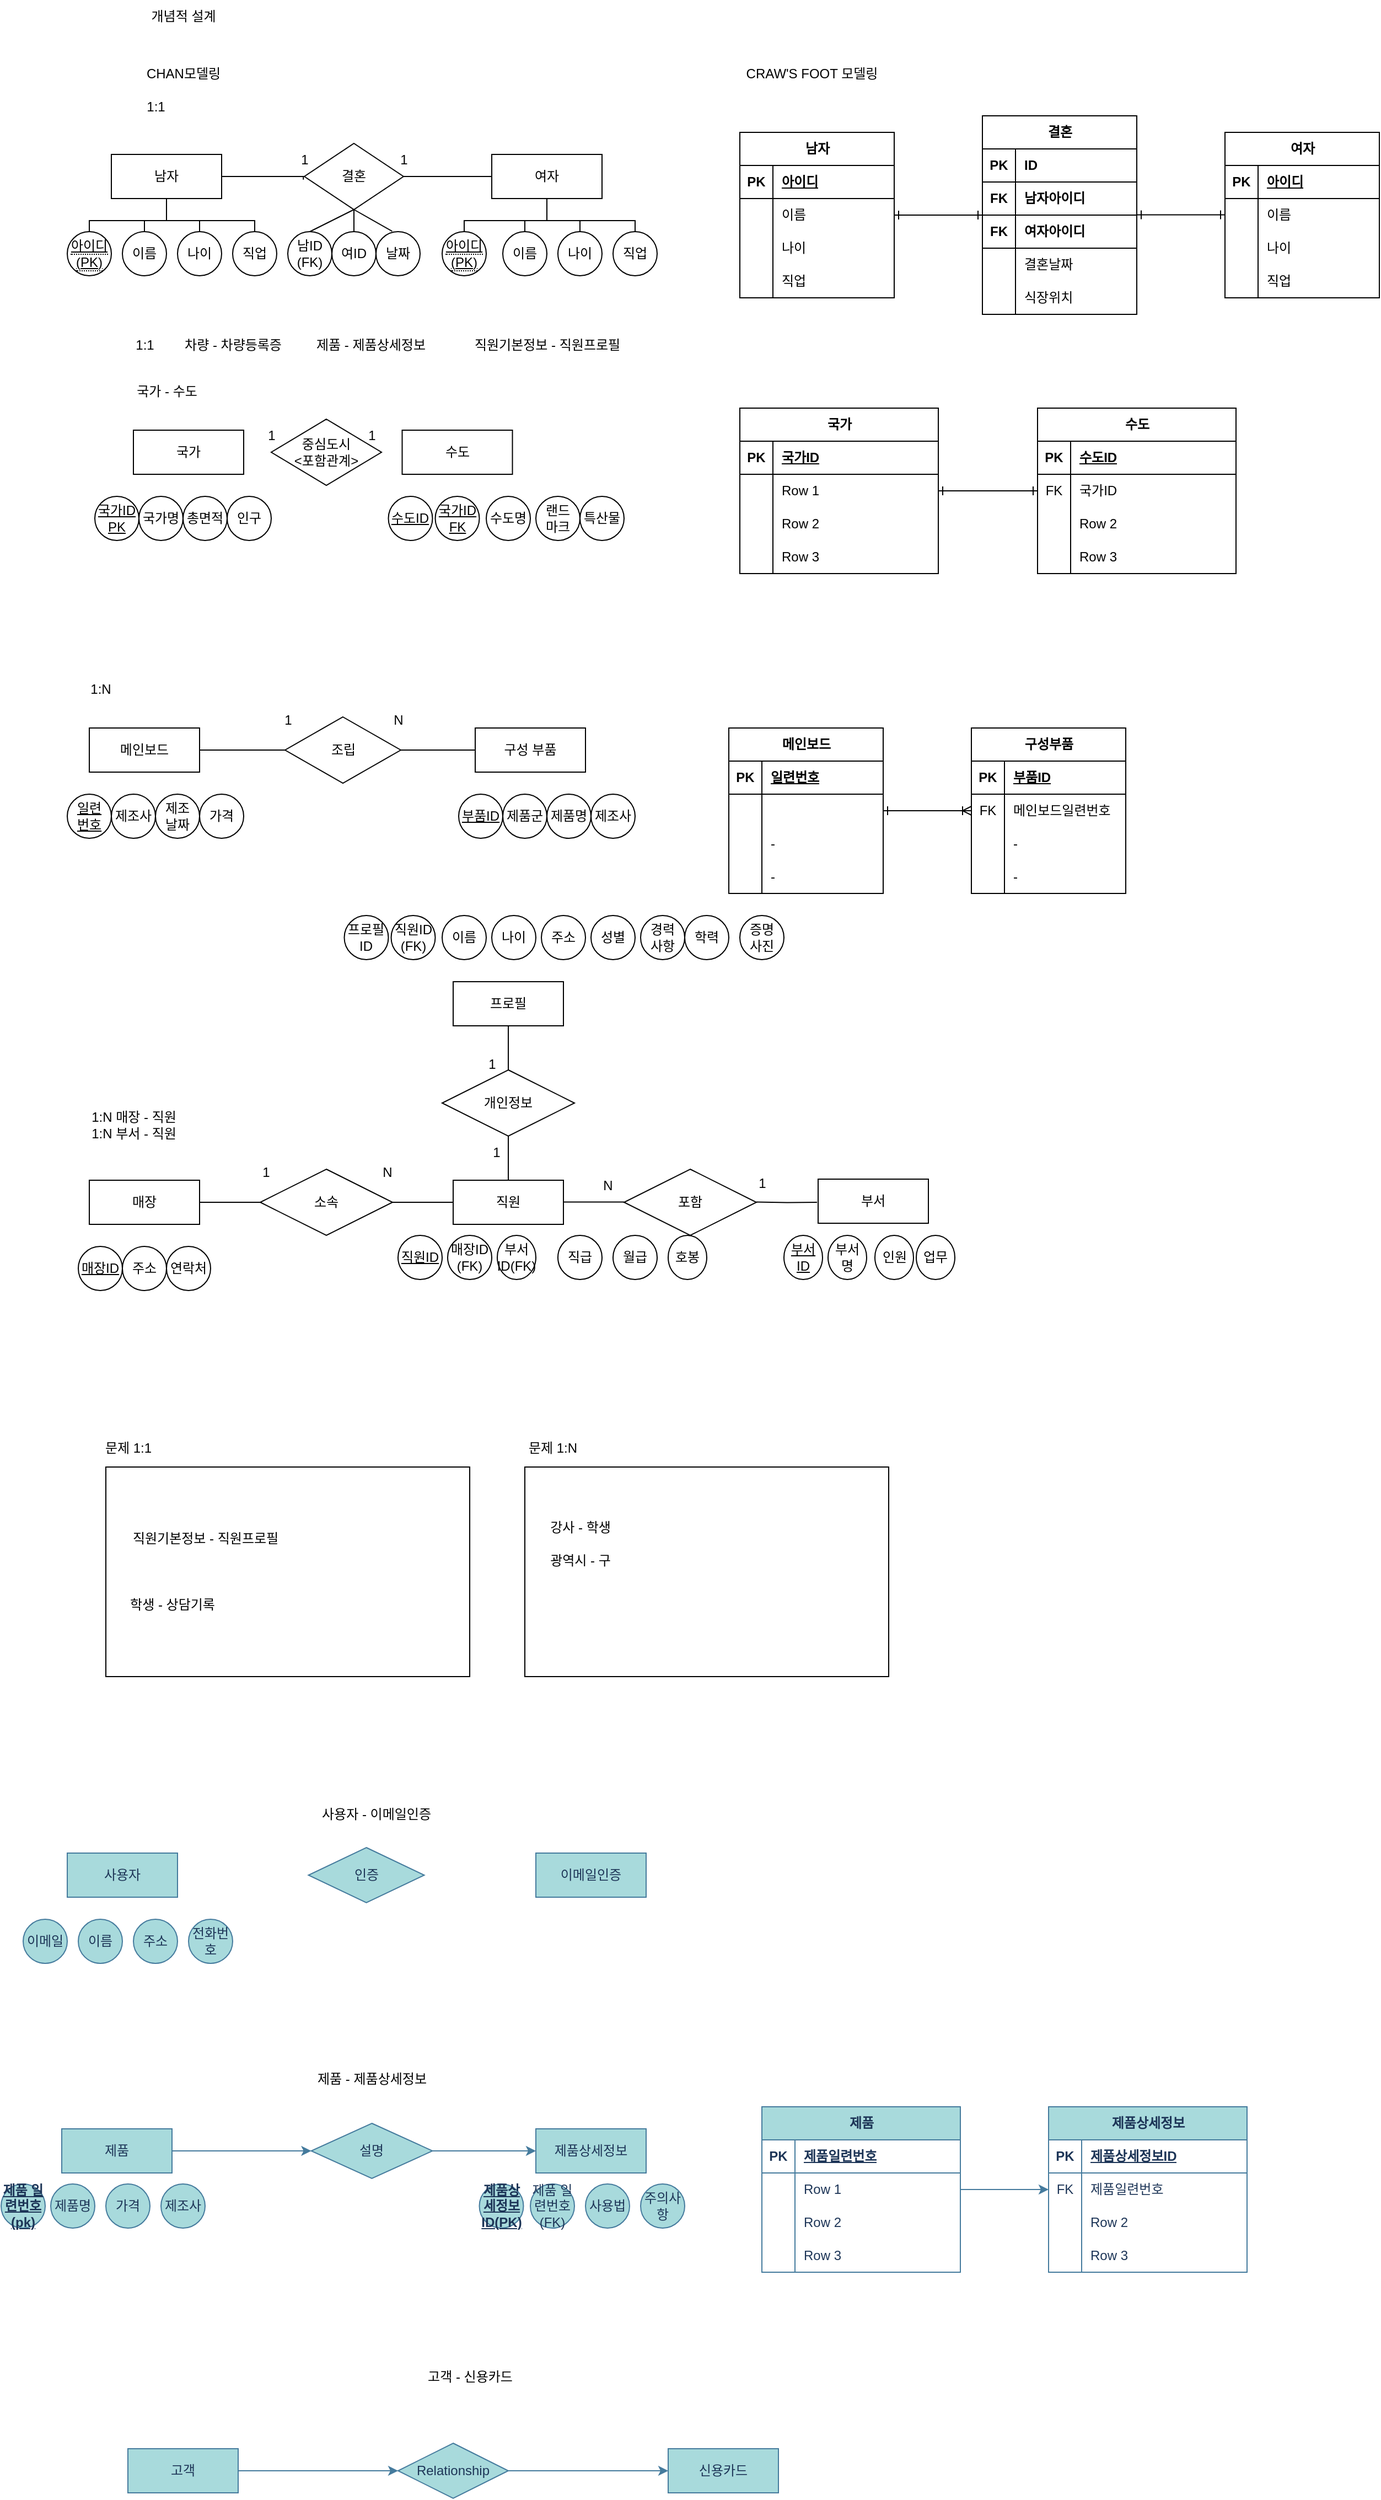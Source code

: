 <mxfile version="24.7.6">
  <diagram name="페이지-1" id="2kMVh4AChs_5C903fz1E">
    <mxGraphModel dx="4495" dy="678" grid="1" gridSize="10" guides="1" tooltips="1" connect="1" arrows="1" fold="1" page="1" pageScale="1" pageWidth="3300" pageHeight="4681" math="0" shadow="0">
      <root>
        <mxCell id="0" />
        <mxCell id="1" parent="0" />
        <mxCell id="kg-7mxeYcSGcEFVd8-3E-1" value="CHAN모델링" style="text;html=1;align=center;verticalAlign=middle;resizable=0;points=[];autosize=1;strokeColor=none;fillColor=none;" parent="1" vertex="1">
          <mxGeometry x="40" y="102" width="90" height="30" as="geometry" />
        </mxCell>
        <mxCell id="kg-7mxeYcSGcEFVd8-3E-2" value="CRAW&#39;S FOOT 모델링" style="text;html=1;align=center;verticalAlign=middle;resizable=0;points=[];autosize=1;strokeColor=none;fillColor=none;" parent="1" vertex="1">
          <mxGeometry x="580" y="102" width="150" height="30" as="geometry" />
        </mxCell>
        <mxCell id="kg-7mxeYcSGcEFVd8-3E-3" value="개념적 설계" style="text;html=1;align=center;verticalAlign=middle;resizable=0;points=[];autosize=1;strokeColor=none;fillColor=none;" parent="1" vertex="1">
          <mxGeometry x="40" y="50" width="90" height="30" as="geometry" />
        </mxCell>
        <mxCell id="kg-7mxeYcSGcEFVd8-3E-4" value="1:1" style="text;html=1;align=center;verticalAlign=middle;resizable=0;points=[];autosize=1;strokeColor=none;fillColor=none;" parent="1" vertex="1">
          <mxGeometry x="40" y="132" width="40" height="30" as="geometry" />
        </mxCell>
        <mxCell id="kg-7mxeYcSGcEFVd8-3E-22" value="" style="edgeStyle=orthogonalEdgeStyle;rounded=0;orthogonalLoop=1;jettySize=auto;html=1;endArrow=none;endFill=0;" parent="1" source="kg-7mxeYcSGcEFVd8-3E-5" target="kg-7mxeYcSGcEFVd8-3E-9" edge="1">
          <mxGeometry relative="1" as="geometry" />
        </mxCell>
        <mxCell id="kg-7mxeYcSGcEFVd8-3E-73" value="" style="edgeStyle=orthogonalEdgeStyle;rounded=0;orthogonalLoop=1;jettySize=auto;html=1;entryX=0.471;entryY=1.095;entryDx=0;entryDy=0;entryPerimeter=0;endArrow=none;endFill=0;" parent="1" source="kg-7mxeYcSGcEFVd8-3E-5" target="kg-7mxeYcSGcEFVd8-3E-26" edge="1">
          <mxGeometry relative="1" as="geometry">
            <Array as="points">
              <mxPoint x="194" y="210" />
            </Array>
          </mxGeometry>
        </mxCell>
        <mxCell id="kg-7mxeYcSGcEFVd8-3E-5" value="남자" style="whiteSpace=wrap;html=1;align=center;" parent="1" vertex="1">
          <mxGeometry x="20" y="190" width="100" height="40" as="geometry" />
        </mxCell>
        <mxCell id="kg-7mxeYcSGcEFVd8-3E-6" value="여자" style="whiteSpace=wrap;html=1;align=center;" parent="1" vertex="1">
          <mxGeometry x="365" y="190" width="100" height="40" as="geometry" />
        </mxCell>
        <mxCell id="kg-7mxeYcSGcEFVd8-3E-25" value="" style="edgeStyle=orthogonalEdgeStyle;rounded=0;orthogonalLoop=1;jettySize=auto;html=1;endArrow=none;endFill=0;" parent="1" source="kg-7mxeYcSGcEFVd8-3E-7" target="kg-7mxeYcSGcEFVd8-3E-5" edge="1">
          <mxGeometry relative="1" as="geometry">
            <Array as="points">
              <mxPoint y="250" />
              <mxPoint x="70" y="250" />
            </Array>
          </mxGeometry>
        </mxCell>
        <mxCell id="kg-7mxeYcSGcEFVd8-3E-7" value="&lt;span style=&quot;border-bottom: 1px dotted&quot;&gt;&lt;u&gt;아이디&lt;/u&gt;&lt;/span&gt;&lt;div&gt;&lt;span style=&quot;border-bottom: 1px dotted&quot;&gt;&lt;u&gt;(PK)&lt;/u&gt;&lt;/span&gt;&lt;/div&gt;" style="ellipse;whiteSpace=wrap;html=1;align=center;" parent="1" vertex="1">
          <mxGeometry x="-20" y="260" width="40" height="40" as="geometry" />
        </mxCell>
        <mxCell id="kg-7mxeYcSGcEFVd8-3E-23" value="" style="edgeStyle=orthogonalEdgeStyle;rounded=0;orthogonalLoop=1;jettySize=auto;html=1;endArrow=none;endFill=0;" parent="1" source="kg-7mxeYcSGcEFVd8-3E-8" target="kg-7mxeYcSGcEFVd8-3E-5" edge="1">
          <mxGeometry relative="1" as="geometry">
            <Array as="points">
              <mxPoint x="50" y="250" />
              <mxPoint x="70" y="250" />
            </Array>
          </mxGeometry>
        </mxCell>
        <mxCell id="kg-7mxeYcSGcEFVd8-3E-8" value="이름" style="ellipse;whiteSpace=wrap;html=1;align=center;" parent="1" vertex="1">
          <mxGeometry x="30" y="260" width="40" height="40" as="geometry" />
        </mxCell>
        <mxCell id="kg-7mxeYcSGcEFVd8-3E-9" value="나이" style="ellipse;whiteSpace=wrap;html=1;align=center;" parent="1" vertex="1">
          <mxGeometry x="80" y="260" width="40" height="40" as="geometry" />
        </mxCell>
        <mxCell id="kg-7mxeYcSGcEFVd8-3E-24" value="" style="edgeStyle=orthogonalEdgeStyle;rounded=0;orthogonalLoop=1;jettySize=auto;html=1;endArrow=none;endFill=0;" parent="1" target="kg-7mxeYcSGcEFVd8-3E-5" edge="1">
          <mxGeometry relative="1" as="geometry">
            <mxPoint x="150" y="260" as="sourcePoint" />
            <Array as="points">
              <mxPoint x="150" y="250" />
              <mxPoint x="70" y="250" />
            </Array>
          </mxGeometry>
        </mxCell>
        <mxCell id="kg-7mxeYcSGcEFVd8-3E-10" value="직업" style="ellipse;whiteSpace=wrap;html=1;align=center;" parent="1" vertex="1">
          <mxGeometry x="130" y="260" width="40" height="40" as="geometry" />
        </mxCell>
        <mxCell id="kg-7mxeYcSGcEFVd8-3E-28" value="" style="edgeStyle=orthogonalEdgeStyle;rounded=0;orthogonalLoop=1;jettySize=auto;html=1;endArrow=none;endFill=0;" parent="1" target="kg-7mxeYcSGcEFVd8-3E-6" edge="1">
          <mxGeometry relative="1" as="geometry">
            <mxPoint x="340" y="260" as="sourcePoint" />
            <Array as="points">
              <mxPoint x="340" y="250" />
              <mxPoint x="415" y="250" />
            </Array>
          </mxGeometry>
        </mxCell>
        <mxCell id="kg-7mxeYcSGcEFVd8-3E-15" value="&lt;span style=&quot;border-bottom: 1px dotted&quot;&gt;&lt;u&gt;아이디&lt;br&gt;(PK)&lt;/u&gt;&lt;/span&gt;" style="ellipse;whiteSpace=wrap;html=1;align=center;" parent="1" vertex="1">
          <mxGeometry x="320" y="260" width="40" height="40" as="geometry" />
        </mxCell>
        <mxCell id="kg-7mxeYcSGcEFVd8-3E-29" value="" style="edgeStyle=orthogonalEdgeStyle;rounded=0;orthogonalLoop=1;jettySize=auto;html=1;endArrow=none;endFill=0;" parent="1" source="kg-7mxeYcSGcEFVd8-3E-16" target="kg-7mxeYcSGcEFVd8-3E-6" edge="1">
          <mxGeometry relative="1" as="geometry">
            <Array as="points">
              <mxPoint x="395" y="250" />
              <mxPoint x="415" y="250" />
            </Array>
          </mxGeometry>
        </mxCell>
        <mxCell id="kg-7mxeYcSGcEFVd8-3E-16" value="이름" style="ellipse;whiteSpace=wrap;html=1;align=center;" parent="1" vertex="1">
          <mxGeometry x="375" y="260" width="40" height="40" as="geometry" />
        </mxCell>
        <mxCell id="kg-7mxeYcSGcEFVd8-3E-30" value="" style="edgeStyle=orthogonalEdgeStyle;rounded=0;orthogonalLoop=1;jettySize=auto;html=1;endArrow=none;endFill=0;" parent="1" source="kg-7mxeYcSGcEFVd8-3E-17" target="kg-7mxeYcSGcEFVd8-3E-6" edge="1">
          <mxGeometry relative="1" as="geometry">
            <Array as="points">
              <mxPoint x="445" y="250" />
              <mxPoint x="415" y="250" />
            </Array>
          </mxGeometry>
        </mxCell>
        <mxCell id="kg-7mxeYcSGcEFVd8-3E-17" value="나이" style="ellipse;whiteSpace=wrap;html=1;align=center;" parent="1" vertex="1">
          <mxGeometry x="425" y="260" width="40" height="40" as="geometry" />
        </mxCell>
        <mxCell id="kg-7mxeYcSGcEFVd8-3E-31" value="" style="edgeStyle=orthogonalEdgeStyle;rounded=0;orthogonalLoop=1;jettySize=auto;html=1;endArrow=none;endFill=0;" parent="1" source="kg-7mxeYcSGcEFVd8-3E-18" target="kg-7mxeYcSGcEFVd8-3E-6" edge="1">
          <mxGeometry relative="1" as="geometry">
            <Array as="points">
              <mxPoint x="495" y="250" />
              <mxPoint x="415" y="250" />
            </Array>
          </mxGeometry>
        </mxCell>
        <mxCell id="kg-7mxeYcSGcEFVd8-3E-18" value="직업" style="ellipse;whiteSpace=wrap;html=1;align=center;" parent="1" vertex="1">
          <mxGeometry x="475" y="260" width="40" height="40" as="geometry" />
        </mxCell>
        <mxCell id="kg-7mxeYcSGcEFVd8-3E-21" value="" style="edgeStyle=orthogonalEdgeStyle;rounded=0;orthogonalLoop=1;jettySize=auto;html=1;endArrow=none;endFill=0;" parent="1" source="kg-7mxeYcSGcEFVd8-3E-19" target="kg-7mxeYcSGcEFVd8-3E-6" edge="1">
          <mxGeometry relative="1" as="geometry" />
        </mxCell>
        <mxCell id="kg-7mxeYcSGcEFVd8-3E-19" value="결혼" style="shape=rhombus;perimeter=rhombusPerimeter;whiteSpace=wrap;html=1;align=center;" parent="1" vertex="1">
          <mxGeometry x="195" y="180" width="90" height="60" as="geometry" />
        </mxCell>
        <mxCell id="kg-7mxeYcSGcEFVd8-3E-26" value="1" style="text;html=1;align=center;verticalAlign=middle;resizable=0;points=[];autosize=1;strokeColor=none;fillColor=none;" parent="1" vertex="1">
          <mxGeometry x="180" y="180" width="30" height="30" as="geometry" />
        </mxCell>
        <mxCell id="kg-7mxeYcSGcEFVd8-3E-27" value="1" style="text;html=1;align=center;verticalAlign=middle;resizable=0;points=[];autosize=1;strokeColor=none;fillColor=none;" parent="1" vertex="1">
          <mxGeometry x="270" y="180" width="30" height="30" as="geometry" />
        </mxCell>
        <mxCell id="kg-7mxeYcSGcEFVd8-3E-96" value="" style="edgeStyle=orthogonalEdgeStyle;rounded=0;orthogonalLoop=1;jettySize=auto;html=1;endArrow=ERone;endFill=0;startArrow=ERone;startFill=0;" parent="1" source="kg-7mxeYcSGcEFVd8-3E-32" target="kg-7mxeYcSGcEFVd8-3E-83" edge="1">
          <mxGeometry relative="1" as="geometry" />
        </mxCell>
        <mxCell id="kg-7mxeYcSGcEFVd8-3E-32" value="남자" style="shape=table;startSize=30;container=1;collapsible=1;childLayout=tableLayout;fixedRows=1;rowLines=0;fontStyle=1;align=center;resizeLast=1;html=1;" parent="1" vertex="1">
          <mxGeometry x="590" y="170" width="140" height="150" as="geometry" />
        </mxCell>
        <mxCell id="kg-7mxeYcSGcEFVd8-3E-33" value="" style="shape=tableRow;horizontal=0;startSize=0;swimlaneHead=0;swimlaneBody=0;fillColor=none;collapsible=0;dropTarget=0;points=[[0,0.5],[1,0.5]];portConstraint=eastwest;top=0;left=0;right=0;bottom=1;" parent="kg-7mxeYcSGcEFVd8-3E-32" vertex="1">
          <mxGeometry y="30" width="140" height="30" as="geometry" />
        </mxCell>
        <mxCell id="kg-7mxeYcSGcEFVd8-3E-34" value="PK" style="shape=partialRectangle;connectable=0;fillColor=none;top=0;left=0;bottom=0;right=0;fontStyle=1;overflow=hidden;whiteSpace=wrap;html=1;" parent="kg-7mxeYcSGcEFVd8-3E-33" vertex="1">
          <mxGeometry width="30" height="30" as="geometry">
            <mxRectangle width="30" height="30" as="alternateBounds" />
          </mxGeometry>
        </mxCell>
        <mxCell id="kg-7mxeYcSGcEFVd8-3E-35" value="아이디" style="shape=partialRectangle;connectable=0;fillColor=none;top=0;left=0;bottom=0;right=0;align=left;spacingLeft=6;fontStyle=5;overflow=hidden;whiteSpace=wrap;html=1;" parent="kg-7mxeYcSGcEFVd8-3E-33" vertex="1">
          <mxGeometry x="30" width="110" height="30" as="geometry">
            <mxRectangle width="110" height="30" as="alternateBounds" />
          </mxGeometry>
        </mxCell>
        <mxCell id="kg-7mxeYcSGcEFVd8-3E-36" value="" style="shape=tableRow;horizontal=0;startSize=0;swimlaneHead=0;swimlaneBody=0;fillColor=none;collapsible=0;dropTarget=0;points=[[0,0.5],[1,0.5]];portConstraint=eastwest;top=0;left=0;right=0;bottom=0;" parent="kg-7mxeYcSGcEFVd8-3E-32" vertex="1">
          <mxGeometry y="60" width="140" height="30" as="geometry" />
        </mxCell>
        <mxCell id="kg-7mxeYcSGcEFVd8-3E-37" value="" style="shape=partialRectangle;connectable=0;fillColor=none;top=0;left=0;bottom=0;right=0;editable=1;overflow=hidden;whiteSpace=wrap;html=1;" parent="kg-7mxeYcSGcEFVd8-3E-36" vertex="1">
          <mxGeometry width="30" height="30" as="geometry">
            <mxRectangle width="30" height="30" as="alternateBounds" />
          </mxGeometry>
        </mxCell>
        <mxCell id="kg-7mxeYcSGcEFVd8-3E-38" value="이름" style="shape=partialRectangle;connectable=0;fillColor=none;top=0;left=0;bottom=0;right=0;align=left;spacingLeft=6;overflow=hidden;whiteSpace=wrap;html=1;" parent="kg-7mxeYcSGcEFVd8-3E-36" vertex="1">
          <mxGeometry x="30" width="110" height="30" as="geometry">
            <mxRectangle width="110" height="30" as="alternateBounds" />
          </mxGeometry>
        </mxCell>
        <mxCell id="kg-7mxeYcSGcEFVd8-3E-39" value="" style="shape=tableRow;horizontal=0;startSize=0;swimlaneHead=0;swimlaneBody=0;fillColor=none;collapsible=0;dropTarget=0;points=[[0,0.5],[1,0.5]];portConstraint=eastwest;top=0;left=0;right=0;bottom=0;" parent="kg-7mxeYcSGcEFVd8-3E-32" vertex="1">
          <mxGeometry y="90" width="140" height="30" as="geometry" />
        </mxCell>
        <mxCell id="kg-7mxeYcSGcEFVd8-3E-40" value="" style="shape=partialRectangle;connectable=0;fillColor=none;top=0;left=0;bottom=0;right=0;editable=1;overflow=hidden;whiteSpace=wrap;html=1;" parent="kg-7mxeYcSGcEFVd8-3E-39" vertex="1">
          <mxGeometry width="30" height="30" as="geometry">
            <mxRectangle width="30" height="30" as="alternateBounds" />
          </mxGeometry>
        </mxCell>
        <mxCell id="kg-7mxeYcSGcEFVd8-3E-41" value="나이" style="shape=partialRectangle;connectable=0;fillColor=none;top=0;left=0;bottom=0;right=0;align=left;spacingLeft=6;overflow=hidden;whiteSpace=wrap;html=1;" parent="kg-7mxeYcSGcEFVd8-3E-39" vertex="1">
          <mxGeometry x="30" width="110" height="30" as="geometry">
            <mxRectangle width="110" height="30" as="alternateBounds" />
          </mxGeometry>
        </mxCell>
        <mxCell id="kg-7mxeYcSGcEFVd8-3E-42" value="" style="shape=tableRow;horizontal=0;startSize=0;swimlaneHead=0;swimlaneBody=0;fillColor=none;collapsible=0;dropTarget=0;points=[[0,0.5],[1,0.5]];portConstraint=eastwest;top=0;left=0;right=0;bottom=0;" parent="kg-7mxeYcSGcEFVd8-3E-32" vertex="1">
          <mxGeometry y="120" width="140" height="30" as="geometry" />
        </mxCell>
        <mxCell id="kg-7mxeYcSGcEFVd8-3E-43" value="" style="shape=partialRectangle;connectable=0;fillColor=none;top=0;left=0;bottom=0;right=0;editable=1;overflow=hidden;whiteSpace=wrap;html=1;" parent="kg-7mxeYcSGcEFVd8-3E-42" vertex="1">
          <mxGeometry width="30" height="30" as="geometry">
            <mxRectangle width="30" height="30" as="alternateBounds" />
          </mxGeometry>
        </mxCell>
        <mxCell id="kg-7mxeYcSGcEFVd8-3E-44" value="직업" style="shape=partialRectangle;connectable=0;fillColor=none;top=0;left=0;bottom=0;right=0;align=left;spacingLeft=6;overflow=hidden;whiteSpace=wrap;html=1;" parent="kg-7mxeYcSGcEFVd8-3E-42" vertex="1">
          <mxGeometry x="30" width="110" height="30" as="geometry">
            <mxRectangle width="110" height="30" as="alternateBounds" />
          </mxGeometry>
        </mxCell>
        <mxCell id="kg-7mxeYcSGcEFVd8-3E-58" value="여자" style="shape=table;startSize=30;container=1;collapsible=1;childLayout=tableLayout;fixedRows=1;rowLines=0;fontStyle=1;align=center;resizeLast=1;html=1;" parent="1" vertex="1">
          <mxGeometry x="1030" y="170" width="140" height="150" as="geometry" />
        </mxCell>
        <mxCell id="kg-7mxeYcSGcEFVd8-3E-59" value="" style="shape=tableRow;horizontal=0;startSize=0;swimlaneHead=0;swimlaneBody=0;fillColor=none;collapsible=0;dropTarget=0;points=[[0,0.5],[1,0.5]];portConstraint=eastwest;top=0;left=0;right=0;bottom=1;" parent="kg-7mxeYcSGcEFVd8-3E-58" vertex="1">
          <mxGeometry y="30" width="140" height="30" as="geometry" />
        </mxCell>
        <mxCell id="kg-7mxeYcSGcEFVd8-3E-60" value="PK" style="shape=partialRectangle;connectable=0;fillColor=none;top=0;left=0;bottom=0;right=0;fontStyle=1;overflow=hidden;whiteSpace=wrap;html=1;" parent="kg-7mxeYcSGcEFVd8-3E-59" vertex="1">
          <mxGeometry width="30" height="30" as="geometry">
            <mxRectangle width="30" height="30" as="alternateBounds" />
          </mxGeometry>
        </mxCell>
        <mxCell id="kg-7mxeYcSGcEFVd8-3E-61" value="아이디" style="shape=partialRectangle;connectable=0;fillColor=none;top=0;left=0;bottom=0;right=0;align=left;spacingLeft=6;fontStyle=5;overflow=hidden;whiteSpace=wrap;html=1;" parent="kg-7mxeYcSGcEFVd8-3E-59" vertex="1">
          <mxGeometry x="30" width="110" height="30" as="geometry">
            <mxRectangle width="110" height="30" as="alternateBounds" />
          </mxGeometry>
        </mxCell>
        <mxCell id="kg-7mxeYcSGcEFVd8-3E-62" value="" style="shape=tableRow;horizontal=0;startSize=0;swimlaneHead=0;swimlaneBody=0;fillColor=none;collapsible=0;dropTarget=0;points=[[0,0.5],[1,0.5]];portConstraint=eastwest;top=0;left=0;right=0;bottom=0;" parent="kg-7mxeYcSGcEFVd8-3E-58" vertex="1">
          <mxGeometry y="60" width="140" height="30" as="geometry" />
        </mxCell>
        <mxCell id="kg-7mxeYcSGcEFVd8-3E-63" value="" style="shape=partialRectangle;connectable=0;fillColor=none;top=0;left=0;bottom=0;right=0;editable=1;overflow=hidden;whiteSpace=wrap;html=1;" parent="kg-7mxeYcSGcEFVd8-3E-62" vertex="1">
          <mxGeometry width="30" height="30" as="geometry">
            <mxRectangle width="30" height="30" as="alternateBounds" />
          </mxGeometry>
        </mxCell>
        <mxCell id="kg-7mxeYcSGcEFVd8-3E-64" value="이름" style="shape=partialRectangle;connectable=0;fillColor=none;top=0;left=0;bottom=0;right=0;align=left;spacingLeft=6;overflow=hidden;whiteSpace=wrap;html=1;" parent="kg-7mxeYcSGcEFVd8-3E-62" vertex="1">
          <mxGeometry x="30" width="110" height="30" as="geometry">
            <mxRectangle width="110" height="30" as="alternateBounds" />
          </mxGeometry>
        </mxCell>
        <mxCell id="kg-7mxeYcSGcEFVd8-3E-65" value="" style="shape=tableRow;horizontal=0;startSize=0;swimlaneHead=0;swimlaneBody=0;fillColor=none;collapsible=0;dropTarget=0;points=[[0,0.5],[1,0.5]];portConstraint=eastwest;top=0;left=0;right=0;bottom=0;" parent="kg-7mxeYcSGcEFVd8-3E-58" vertex="1">
          <mxGeometry y="90" width="140" height="30" as="geometry" />
        </mxCell>
        <mxCell id="kg-7mxeYcSGcEFVd8-3E-66" value="" style="shape=partialRectangle;connectable=0;fillColor=none;top=0;left=0;bottom=0;right=0;editable=1;overflow=hidden;whiteSpace=wrap;html=1;" parent="kg-7mxeYcSGcEFVd8-3E-65" vertex="1">
          <mxGeometry width="30" height="30" as="geometry">
            <mxRectangle width="30" height="30" as="alternateBounds" />
          </mxGeometry>
        </mxCell>
        <mxCell id="kg-7mxeYcSGcEFVd8-3E-67" value="나이" style="shape=partialRectangle;connectable=0;fillColor=none;top=0;left=0;bottom=0;right=0;align=left;spacingLeft=6;overflow=hidden;whiteSpace=wrap;html=1;" parent="kg-7mxeYcSGcEFVd8-3E-65" vertex="1">
          <mxGeometry x="30" width="110" height="30" as="geometry">
            <mxRectangle width="110" height="30" as="alternateBounds" />
          </mxGeometry>
        </mxCell>
        <mxCell id="kg-7mxeYcSGcEFVd8-3E-68" value="" style="shape=tableRow;horizontal=0;startSize=0;swimlaneHead=0;swimlaneBody=0;fillColor=none;collapsible=0;dropTarget=0;points=[[0,0.5],[1,0.5]];portConstraint=eastwest;top=0;left=0;right=0;bottom=0;" parent="kg-7mxeYcSGcEFVd8-3E-58" vertex="1">
          <mxGeometry y="120" width="140" height="30" as="geometry" />
        </mxCell>
        <mxCell id="kg-7mxeYcSGcEFVd8-3E-69" value="" style="shape=partialRectangle;connectable=0;fillColor=none;top=0;left=0;bottom=0;right=0;editable=1;overflow=hidden;whiteSpace=wrap;html=1;" parent="kg-7mxeYcSGcEFVd8-3E-68" vertex="1">
          <mxGeometry width="30" height="30" as="geometry">
            <mxRectangle width="30" height="30" as="alternateBounds" />
          </mxGeometry>
        </mxCell>
        <mxCell id="kg-7mxeYcSGcEFVd8-3E-70" value="직업" style="shape=partialRectangle;connectable=0;fillColor=none;top=0;left=0;bottom=0;right=0;align=left;spacingLeft=6;overflow=hidden;whiteSpace=wrap;html=1;" parent="kg-7mxeYcSGcEFVd8-3E-68" vertex="1">
          <mxGeometry x="30" width="110" height="30" as="geometry">
            <mxRectangle width="110" height="30" as="alternateBounds" />
          </mxGeometry>
        </mxCell>
        <mxCell id="kg-7mxeYcSGcEFVd8-3E-76" value="남ID&lt;div&gt;(FK)&lt;/div&gt;" style="ellipse;whiteSpace=wrap;html=1;align=center;" parent="1" vertex="1">
          <mxGeometry x="180" y="260" width="40" height="40" as="geometry" />
        </mxCell>
        <mxCell id="kg-7mxeYcSGcEFVd8-3E-77" value="여ID" style="ellipse;whiteSpace=wrap;html=1;align=center;" parent="1" vertex="1">
          <mxGeometry x="220" y="260" width="40" height="40" as="geometry" />
        </mxCell>
        <mxCell id="kg-7mxeYcSGcEFVd8-3E-78" value="날짜" style="ellipse;whiteSpace=wrap;html=1;align=center;" parent="1" vertex="1">
          <mxGeometry x="260" y="260" width="40" height="40" as="geometry" />
        </mxCell>
        <mxCell id="kg-7mxeYcSGcEFVd8-3E-80" value="" style="endArrow=none;html=1;rounded=0;exitX=0.5;exitY=0;exitDx=0;exitDy=0;" parent="1" source="kg-7mxeYcSGcEFVd8-3E-76" edge="1">
          <mxGeometry width="50" height="50" relative="1" as="geometry">
            <mxPoint x="190" y="290" as="sourcePoint" />
            <mxPoint x="240" y="240" as="targetPoint" />
          </mxGeometry>
        </mxCell>
        <mxCell id="kg-7mxeYcSGcEFVd8-3E-81" value="" style="endArrow=none;html=1;rounded=0;exitX=0.5;exitY=0;exitDx=0;exitDy=0;" parent="1" source="kg-7mxeYcSGcEFVd8-3E-77" edge="1">
          <mxGeometry width="50" height="50" relative="1" as="geometry">
            <mxPoint x="210" y="270" as="sourcePoint" />
            <mxPoint x="240" y="240" as="targetPoint" />
          </mxGeometry>
        </mxCell>
        <mxCell id="kg-7mxeYcSGcEFVd8-3E-82" value="" style="endArrow=none;html=1;rounded=0;exitX=0.368;exitY=-0.007;exitDx=0;exitDy=0;exitPerimeter=0;" parent="1" source="kg-7mxeYcSGcEFVd8-3E-78" edge="1">
          <mxGeometry width="50" height="50" relative="1" as="geometry">
            <mxPoint x="250" y="270" as="sourcePoint" />
            <mxPoint x="240" y="240" as="targetPoint" />
          </mxGeometry>
        </mxCell>
        <mxCell id="kg-7mxeYcSGcEFVd8-3E-83" value="결혼" style="shape=table;startSize=30;container=1;collapsible=1;childLayout=tableLayout;fixedRows=1;rowLines=0;fontStyle=1;align=center;resizeLast=1;html=1;" parent="1" vertex="1">
          <mxGeometry x="810" y="155" width="140" height="180" as="geometry" />
        </mxCell>
        <mxCell id="kg-7mxeYcSGcEFVd8-3E-84" value="" style="shape=tableRow;horizontal=0;startSize=0;swimlaneHead=0;swimlaneBody=0;fillColor=none;collapsible=0;dropTarget=0;points=[[0,0.5],[1,0.5]];portConstraint=eastwest;top=0;left=0;right=0;bottom=1;" parent="kg-7mxeYcSGcEFVd8-3E-83" vertex="1">
          <mxGeometry y="30" width="140" height="30" as="geometry" />
        </mxCell>
        <mxCell id="kg-7mxeYcSGcEFVd8-3E-85" value="PK" style="shape=partialRectangle;connectable=0;fillColor=none;top=0;left=0;bottom=0;right=0;fontStyle=1;overflow=hidden;whiteSpace=wrap;html=1;" parent="kg-7mxeYcSGcEFVd8-3E-84" vertex="1">
          <mxGeometry width="30" height="30" as="geometry">
            <mxRectangle width="30" height="30" as="alternateBounds" />
          </mxGeometry>
        </mxCell>
        <mxCell id="kg-7mxeYcSGcEFVd8-3E-86" value="ID" style="shape=partialRectangle;connectable=0;fillColor=none;top=0;left=0;bottom=0;right=0;align=left;spacingLeft=6;fontStyle=1;overflow=hidden;whiteSpace=wrap;html=1;" parent="kg-7mxeYcSGcEFVd8-3E-84" vertex="1">
          <mxGeometry x="30" width="110" height="30" as="geometry">
            <mxRectangle width="110" height="30" as="alternateBounds" />
          </mxGeometry>
        </mxCell>
        <mxCell id="kg-7mxeYcSGcEFVd8-3E-101" value="" style="shape=tableRow;horizontal=0;startSize=0;swimlaneHead=0;swimlaneBody=0;fillColor=none;collapsible=0;dropTarget=0;points=[[0,0.5],[1,0.5]];portConstraint=eastwest;top=0;left=0;right=0;bottom=1;" parent="kg-7mxeYcSGcEFVd8-3E-83" vertex="1">
          <mxGeometry y="60" width="140" height="30" as="geometry" />
        </mxCell>
        <mxCell id="kg-7mxeYcSGcEFVd8-3E-102" value="FK" style="shape=partialRectangle;connectable=0;fillColor=none;top=0;left=0;bottom=0;right=0;fontStyle=1;overflow=hidden;whiteSpace=wrap;html=1;" parent="kg-7mxeYcSGcEFVd8-3E-101" vertex="1">
          <mxGeometry width="30" height="30" as="geometry">
            <mxRectangle width="30" height="30" as="alternateBounds" />
          </mxGeometry>
        </mxCell>
        <mxCell id="kg-7mxeYcSGcEFVd8-3E-103" value="남자아이디" style="shape=partialRectangle;connectable=0;fillColor=none;top=0;left=0;bottom=0;right=0;align=left;spacingLeft=6;fontStyle=1;overflow=hidden;whiteSpace=wrap;html=1;" parent="kg-7mxeYcSGcEFVd8-3E-101" vertex="1">
          <mxGeometry x="30" width="110" height="30" as="geometry">
            <mxRectangle width="110" height="30" as="alternateBounds" />
          </mxGeometry>
        </mxCell>
        <mxCell id="kg-7mxeYcSGcEFVd8-3E-98" value="" style="shape=tableRow;horizontal=0;startSize=0;swimlaneHead=0;swimlaneBody=0;fillColor=none;collapsible=0;dropTarget=0;points=[[0,0.5],[1,0.5]];portConstraint=eastwest;top=0;left=0;right=0;bottom=1;" parent="kg-7mxeYcSGcEFVd8-3E-83" vertex="1">
          <mxGeometry y="90" width="140" height="30" as="geometry" />
        </mxCell>
        <mxCell id="kg-7mxeYcSGcEFVd8-3E-99" value="FK" style="shape=partialRectangle;connectable=0;fillColor=none;top=0;left=0;bottom=0;right=0;fontStyle=1;overflow=hidden;whiteSpace=wrap;html=1;" parent="kg-7mxeYcSGcEFVd8-3E-98" vertex="1">
          <mxGeometry width="30" height="30" as="geometry">
            <mxRectangle width="30" height="30" as="alternateBounds" />
          </mxGeometry>
        </mxCell>
        <mxCell id="kg-7mxeYcSGcEFVd8-3E-100" value="여자아이디" style="shape=partialRectangle;connectable=0;fillColor=none;top=0;left=0;bottom=0;right=0;align=left;spacingLeft=6;fontStyle=1;overflow=hidden;whiteSpace=wrap;html=1;" parent="kg-7mxeYcSGcEFVd8-3E-98" vertex="1">
          <mxGeometry x="30" width="110" height="30" as="geometry">
            <mxRectangle width="110" height="30" as="alternateBounds" />
          </mxGeometry>
        </mxCell>
        <mxCell id="kg-7mxeYcSGcEFVd8-3E-87" value="" style="shape=tableRow;horizontal=0;startSize=0;swimlaneHead=0;swimlaneBody=0;fillColor=none;collapsible=0;dropTarget=0;points=[[0,0.5],[1,0.5]];portConstraint=eastwest;top=0;left=0;right=0;bottom=0;" parent="kg-7mxeYcSGcEFVd8-3E-83" vertex="1">
          <mxGeometry y="120" width="140" height="30" as="geometry" />
        </mxCell>
        <mxCell id="kg-7mxeYcSGcEFVd8-3E-88" value="" style="shape=partialRectangle;connectable=0;fillColor=none;top=0;left=0;bottom=0;right=0;editable=1;overflow=hidden;whiteSpace=wrap;html=1;" parent="kg-7mxeYcSGcEFVd8-3E-87" vertex="1">
          <mxGeometry width="30" height="30" as="geometry">
            <mxRectangle width="30" height="30" as="alternateBounds" />
          </mxGeometry>
        </mxCell>
        <mxCell id="kg-7mxeYcSGcEFVd8-3E-89" value="결혼날짜" style="shape=partialRectangle;connectable=0;fillColor=none;top=0;left=0;bottom=0;right=0;align=left;spacingLeft=6;overflow=hidden;whiteSpace=wrap;html=1;" parent="kg-7mxeYcSGcEFVd8-3E-87" vertex="1">
          <mxGeometry x="30" width="110" height="30" as="geometry">
            <mxRectangle width="110" height="30" as="alternateBounds" />
          </mxGeometry>
        </mxCell>
        <mxCell id="kg-7mxeYcSGcEFVd8-3E-90" value="" style="shape=tableRow;horizontal=0;startSize=0;swimlaneHead=0;swimlaneBody=0;fillColor=none;collapsible=0;dropTarget=0;points=[[0,0.5],[1,0.5]];portConstraint=eastwest;top=0;left=0;right=0;bottom=0;" parent="kg-7mxeYcSGcEFVd8-3E-83" vertex="1">
          <mxGeometry y="150" width="140" height="30" as="geometry" />
        </mxCell>
        <mxCell id="kg-7mxeYcSGcEFVd8-3E-91" value="" style="shape=partialRectangle;connectable=0;fillColor=none;top=0;left=0;bottom=0;right=0;editable=1;overflow=hidden;whiteSpace=wrap;html=1;" parent="kg-7mxeYcSGcEFVd8-3E-90" vertex="1">
          <mxGeometry width="30" height="30" as="geometry">
            <mxRectangle width="30" height="30" as="alternateBounds" />
          </mxGeometry>
        </mxCell>
        <mxCell id="kg-7mxeYcSGcEFVd8-3E-92" value="식장위치" style="shape=partialRectangle;connectable=0;fillColor=none;top=0;left=0;bottom=0;right=0;align=left;spacingLeft=6;overflow=hidden;whiteSpace=wrap;html=1;" parent="kg-7mxeYcSGcEFVd8-3E-90" vertex="1">
          <mxGeometry x="30" width="110" height="30" as="geometry">
            <mxRectangle width="110" height="30" as="alternateBounds" />
          </mxGeometry>
        </mxCell>
        <mxCell id="kg-7mxeYcSGcEFVd8-3E-97" value="" style="edgeStyle=orthogonalEdgeStyle;rounded=0;orthogonalLoop=1;jettySize=auto;html=1;endArrow=ERone;endFill=0;startArrow=ERone;startFill=0;" parent="1" edge="1">
          <mxGeometry relative="1" as="geometry">
            <mxPoint x="950" y="244.71" as="sourcePoint" />
            <mxPoint x="1030" y="244.71" as="targetPoint" />
          </mxGeometry>
        </mxCell>
        <mxCell id="kg-7mxeYcSGcEFVd8-3E-104" value="1:N" style="text;html=1;align=center;verticalAlign=middle;resizable=0;points=[];autosize=1;strokeColor=none;fillColor=none;" parent="1" vertex="1">
          <mxGeometry x="-10" y="660" width="40" height="30" as="geometry" />
        </mxCell>
        <mxCell id="kg-7mxeYcSGcEFVd8-3E-105" value="메인보드" style="whiteSpace=wrap;html=1;align=center;" parent="1" vertex="1">
          <mxGeometry y="710" width="100" height="40" as="geometry" />
        </mxCell>
        <mxCell id="kg-7mxeYcSGcEFVd8-3E-106" value="구성 부품" style="whiteSpace=wrap;html=1;align=center;" parent="1" vertex="1">
          <mxGeometry x="350" y="710" width="100" height="40" as="geometry" />
        </mxCell>
        <mxCell id="kg-7mxeYcSGcEFVd8-3E-108" value="" style="edgeStyle=orthogonalEdgeStyle;rounded=0;orthogonalLoop=1;jettySize=auto;html=1;endArrow=none;endFill=0;" parent="1" source="kg-7mxeYcSGcEFVd8-3E-107" target="kg-7mxeYcSGcEFVd8-3E-105" edge="1">
          <mxGeometry relative="1" as="geometry" />
        </mxCell>
        <mxCell id="kg-7mxeYcSGcEFVd8-3E-109" value="" style="edgeStyle=orthogonalEdgeStyle;rounded=0;orthogonalLoop=1;jettySize=auto;html=1;endArrow=none;endFill=0;" parent="1" source="kg-7mxeYcSGcEFVd8-3E-107" target="kg-7mxeYcSGcEFVd8-3E-106" edge="1">
          <mxGeometry relative="1" as="geometry" />
        </mxCell>
        <mxCell id="kg-7mxeYcSGcEFVd8-3E-107" value="조립" style="shape=rhombus;perimeter=rhombusPerimeter;whiteSpace=wrap;html=1;align=center;" parent="1" vertex="1">
          <mxGeometry x="177.5" y="700" width="105" height="60" as="geometry" />
        </mxCell>
        <mxCell id="kg-7mxeYcSGcEFVd8-3E-110" value="가격" style="ellipse;whiteSpace=wrap;html=1;align=center;" parent="1" vertex="1">
          <mxGeometry x="100" y="770" width="40" height="40" as="geometry" />
        </mxCell>
        <mxCell id="kg-7mxeYcSGcEFVd8-3E-111" value="제조&lt;div&gt;날짜&lt;/div&gt;" style="ellipse;whiteSpace=wrap;html=1;align=center;" parent="1" vertex="1">
          <mxGeometry x="60" y="770" width="40" height="40" as="geometry" />
        </mxCell>
        <mxCell id="kg-7mxeYcSGcEFVd8-3E-112" value="제조사" style="ellipse;whiteSpace=wrap;html=1;align=center;" parent="1" vertex="1">
          <mxGeometry x="20" y="770" width="40" height="40" as="geometry" />
        </mxCell>
        <mxCell id="kg-7mxeYcSGcEFVd8-3E-113" value="일련&lt;div&gt;번호&lt;/div&gt;" style="ellipse;whiteSpace=wrap;html=1;align=center;fontStyle=4" parent="1" vertex="1">
          <mxGeometry x="-20" y="770" width="40" height="40" as="geometry" />
        </mxCell>
        <mxCell id="kg-7mxeYcSGcEFVd8-3E-114" value="제품군" style="ellipse;whiteSpace=wrap;html=1;align=center;" parent="1" vertex="1">
          <mxGeometry x="375" y="770" width="40" height="40" as="geometry" />
        </mxCell>
        <mxCell id="kg-7mxeYcSGcEFVd8-3E-115" value="제품명" style="ellipse;whiteSpace=wrap;html=1;align=center;" parent="1" vertex="1">
          <mxGeometry x="415" y="770" width="40" height="40" as="geometry" />
        </mxCell>
        <mxCell id="kg-7mxeYcSGcEFVd8-3E-116" value="제조사" style="ellipse;whiteSpace=wrap;html=1;align=center;" parent="1" vertex="1">
          <mxGeometry x="455" y="770" width="40" height="40" as="geometry" />
        </mxCell>
        <mxCell id="kg-7mxeYcSGcEFVd8-3E-118" value="부품ID" style="ellipse;whiteSpace=wrap;html=1;align=center;fontStyle=4" parent="1" vertex="1">
          <mxGeometry x="335" y="770" width="40" height="40" as="geometry" />
        </mxCell>
        <mxCell id="kg-7mxeYcSGcEFVd8-3E-121" value="1" style="text;html=1;align=center;verticalAlign=middle;resizable=0;points=[];autosize=1;strokeColor=none;fillColor=none;" parent="1" vertex="1">
          <mxGeometry x="165" y="688" width="30" height="30" as="geometry" />
        </mxCell>
        <mxCell id="kg-7mxeYcSGcEFVd8-3E-122" value="N" style="text;html=1;align=center;verticalAlign=middle;resizable=0;points=[];autosize=1;strokeColor=none;fillColor=none;" parent="1" vertex="1">
          <mxGeometry x="265" y="688" width="30" height="30" as="geometry" />
        </mxCell>
        <mxCell id="kg-7mxeYcSGcEFVd8-3E-155" value="" style="edgeStyle=orthogonalEdgeStyle;rounded=0;orthogonalLoop=1;jettySize=auto;html=1;endArrow=ERoneToMany;endFill=0;startArrow=ERone;startFill=0;" parent="1" source="kg-7mxeYcSGcEFVd8-3E-123" target="kg-7mxeYcSGcEFVd8-3E-142" edge="1">
          <mxGeometry relative="1" as="geometry" />
        </mxCell>
        <mxCell id="kg-7mxeYcSGcEFVd8-3E-123" value="메인보드" style="shape=table;startSize=30;container=1;collapsible=1;childLayout=tableLayout;fixedRows=1;rowLines=0;fontStyle=1;align=center;resizeLast=1;html=1;" parent="1" vertex="1">
          <mxGeometry x="580" y="710" width="140" height="150" as="geometry" />
        </mxCell>
        <mxCell id="kg-7mxeYcSGcEFVd8-3E-124" value="" style="shape=tableRow;horizontal=0;startSize=0;swimlaneHead=0;swimlaneBody=0;fillColor=none;collapsible=0;dropTarget=0;points=[[0,0.5],[1,0.5]];portConstraint=eastwest;top=0;left=0;right=0;bottom=1;" parent="kg-7mxeYcSGcEFVd8-3E-123" vertex="1">
          <mxGeometry y="30" width="140" height="30" as="geometry" />
        </mxCell>
        <mxCell id="kg-7mxeYcSGcEFVd8-3E-125" value="PK" style="shape=partialRectangle;connectable=0;fillColor=none;top=0;left=0;bottom=0;right=0;fontStyle=1;overflow=hidden;whiteSpace=wrap;html=1;" parent="kg-7mxeYcSGcEFVd8-3E-124" vertex="1">
          <mxGeometry width="30" height="30" as="geometry">
            <mxRectangle width="30" height="30" as="alternateBounds" />
          </mxGeometry>
        </mxCell>
        <mxCell id="kg-7mxeYcSGcEFVd8-3E-126" value="일련번호" style="shape=partialRectangle;connectable=0;fillColor=none;top=0;left=0;bottom=0;right=0;align=left;spacingLeft=6;fontStyle=5;overflow=hidden;whiteSpace=wrap;html=1;" parent="kg-7mxeYcSGcEFVd8-3E-124" vertex="1">
          <mxGeometry x="30" width="110" height="30" as="geometry">
            <mxRectangle width="110" height="30" as="alternateBounds" />
          </mxGeometry>
        </mxCell>
        <mxCell id="kg-7mxeYcSGcEFVd8-3E-127" value="" style="shape=tableRow;horizontal=0;startSize=0;swimlaneHead=0;swimlaneBody=0;fillColor=none;collapsible=0;dropTarget=0;points=[[0,0.5],[1,0.5]];portConstraint=eastwest;top=0;left=0;right=0;bottom=0;" parent="kg-7mxeYcSGcEFVd8-3E-123" vertex="1">
          <mxGeometry y="60" width="140" height="30" as="geometry" />
        </mxCell>
        <mxCell id="kg-7mxeYcSGcEFVd8-3E-128" value="" style="shape=partialRectangle;connectable=0;fillColor=none;top=0;left=0;bottom=0;right=0;editable=1;overflow=hidden;whiteSpace=wrap;html=1;" parent="kg-7mxeYcSGcEFVd8-3E-127" vertex="1">
          <mxGeometry width="30" height="30" as="geometry">
            <mxRectangle width="30" height="30" as="alternateBounds" />
          </mxGeometry>
        </mxCell>
        <mxCell id="kg-7mxeYcSGcEFVd8-3E-129" value="" style="shape=partialRectangle;connectable=0;fillColor=none;top=0;left=0;bottom=0;right=0;align=left;spacingLeft=6;overflow=hidden;whiteSpace=wrap;html=1;" parent="kg-7mxeYcSGcEFVd8-3E-127" vertex="1">
          <mxGeometry x="30" width="110" height="30" as="geometry">
            <mxRectangle width="110" height="30" as="alternateBounds" />
          </mxGeometry>
        </mxCell>
        <mxCell id="kg-7mxeYcSGcEFVd8-3E-130" value="" style="shape=tableRow;horizontal=0;startSize=0;swimlaneHead=0;swimlaneBody=0;fillColor=none;collapsible=0;dropTarget=0;points=[[0,0.5],[1,0.5]];portConstraint=eastwest;top=0;left=0;right=0;bottom=0;" parent="kg-7mxeYcSGcEFVd8-3E-123" vertex="1">
          <mxGeometry y="90" width="140" height="30" as="geometry" />
        </mxCell>
        <mxCell id="kg-7mxeYcSGcEFVd8-3E-131" value="" style="shape=partialRectangle;connectable=0;fillColor=none;top=0;left=0;bottom=0;right=0;editable=1;overflow=hidden;whiteSpace=wrap;html=1;" parent="kg-7mxeYcSGcEFVd8-3E-130" vertex="1">
          <mxGeometry width="30" height="30" as="geometry">
            <mxRectangle width="30" height="30" as="alternateBounds" />
          </mxGeometry>
        </mxCell>
        <mxCell id="kg-7mxeYcSGcEFVd8-3E-132" value="-" style="shape=partialRectangle;connectable=0;fillColor=none;top=0;left=0;bottom=0;right=0;align=left;spacingLeft=6;overflow=hidden;whiteSpace=wrap;html=1;" parent="kg-7mxeYcSGcEFVd8-3E-130" vertex="1">
          <mxGeometry x="30" width="110" height="30" as="geometry">
            <mxRectangle width="110" height="30" as="alternateBounds" />
          </mxGeometry>
        </mxCell>
        <mxCell id="kg-7mxeYcSGcEFVd8-3E-133" value="" style="shape=tableRow;horizontal=0;startSize=0;swimlaneHead=0;swimlaneBody=0;fillColor=none;collapsible=0;dropTarget=0;points=[[0,0.5],[1,0.5]];portConstraint=eastwest;top=0;left=0;right=0;bottom=0;" parent="kg-7mxeYcSGcEFVd8-3E-123" vertex="1">
          <mxGeometry y="120" width="140" height="30" as="geometry" />
        </mxCell>
        <mxCell id="kg-7mxeYcSGcEFVd8-3E-134" value="" style="shape=partialRectangle;connectable=0;fillColor=none;top=0;left=0;bottom=0;right=0;editable=1;overflow=hidden;whiteSpace=wrap;html=1;" parent="kg-7mxeYcSGcEFVd8-3E-133" vertex="1">
          <mxGeometry width="30" height="30" as="geometry">
            <mxRectangle width="30" height="30" as="alternateBounds" />
          </mxGeometry>
        </mxCell>
        <mxCell id="kg-7mxeYcSGcEFVd8-3E-135" value="-" style="shape=partialRectangle;connectable=0;fillColor=none;top=0;left=0;bottom=0;right=0;align=left;spacingLeft=6;overflow=hidden;whiteSpace=wrap;html=1;" parent="kg-7mxeYcSGcEFVd8-3E-133" vertex="1">
          <mxGeometry x="30" width="110" height="30" as="geometry">
            <mxRectangle width="110" height="30" as="alternateBounds" />
          </mxGeometry>
        </mxCell>
        <mxCell id="kg-7mxeYcSGcEFVd8-3E-142" value="구성부품" style="shape=table;startSize=30;container=1;collapsible=1;childLayout=tableLayout;fixedRows=1;rowLines=0;fontStyle=1;align=center;resizeLast=1;html=1;" parent="1" vertex="1">
          <mxGeometry x="800" y="710" width="140" height="150" as="geometry" />
        </mxCell>
        <mxCell id="kg-7mxeYcSGcEFVd8-3E-143" value="" style="shape=tableRow;horizontal=0;startSize=0;swimlaneHead=0;swimlaneBody=0;fillColor=none;collapsible=0;dropTarget=0;points=[[0,0.5],[1,0.5]];portConstraint=eastwest;top=0;left=0;right=0;bottom=1;" parent="kg-7mxeYcSGcEFVd8-3E-142" vertex="1">
          <mxGeometry y="30" width="140" height="30" as="geometry" />
        </mxCell>
        <mxCell id="kg-7mxeYcSGcEFVd8-3E-144" value="PK" style="shape=partialRectangle;connectable=0;fillColor=none;top=0;left=0;bottom=0;right=0;fontStyle=1;overflow=hidden;whiteSpace=wrap;html=1;" parent="kg-7mxeYcSGcEFVd8-3E-143" vertex="1">
          <mxGeometry width="30" height="30" as="geometry">
            <mxRectangle width="30" height="30" as="alternateBounds" />
          </mxGeometry>
        </mxCell>
        <mxCell id="kg-7mxeYcSGcEFVd8-3E-145" value="부품ID" style="shape=partialRectangle;connectable=0;fillColor=none;top=0;left=0;bottom=0;right=0;align=left;spacingLeft=6;fontStyle=5;overflow=hidden;whiteSpace=wrap;html=1;" parent="kg-7mxeYcSGcEFVd8-3E-143" vertex="1">
          <mxGeometry x="30" width="110" height="30" as="geometry">
            <mxRectangle width="110" height="30" as="alternateBounds" />
          </mxGeometry>
        </mxCell>
        <mxCell id="kg-7mxeYcSGcEFVd8-3E-146" value="" style="shape=tableRow;horizontal=0;startSize=0;swimlaneHead=0;swimlaneBody=0;fillColor=none;collapsible=0;dropTarget=0;points=[[0,0.5],[1,0.5]];portConstraint=eastwest;top=0;left=0;right=0;bottom=0;" parent="kg-7mxeYcSGcEFVd8-3E-142" vertex="1">
          <mxGeometry y="60" width="140" height="30" as="geometry" />
        </mxCell>
        <mxCell id="kg-7mxeYcSGcEFVd8-3E-147" value="FK" style="shape=partialRectangle;connectable=0;fillColor=none;top=0;left=0;bottom=0;right=0;editable=1;overflow=hidden;whiteSpace=wrap;html=1;" parent="kg-7mxeYcSGcEFVd8-3E-146" vertex="1">
          <mxGeometry width="30" height="30" as="geometry">
            <mxRectangle width="30" height="30" as="alternateBounds" />
          </mxGeometry>
        </mxCell>
        <mxCell id="kg-7mxeYcSGcEFVd8-3E-148" value="메인보드일련번호" style="shape=partialRectangle;connectable=0;fillColor=none;top=0;left=0;bottom=0;right=0;align=left;spacingLeft=6;overflow=hidden;whiteSpace=wrap;html=1;" parent="kg-7mxeYcSGcEFVd8-3E-146" vertex="1">
          <mxGeometry x="30" width="110" height="30" as="geometry">
            <mxRectangle width="110" height="30" as="alternateBounds" />
          </mxGeometry>
        </mxCell>
        <mxCell id="kg-7mxeYcSGcEFVd8-3E-149" value="" style="shape=tableRow;horizontal=0;startSize=0;swimlaneHead=0;swimlaneBody=0;fillColor=none;collapsible=0;dropTarget=0;points=[[0,0.5],[1,0.5]];portConstraint=eastwest;top=0;left=0;right=0;bottom=0;" parent="kg-7mxeYcSGcEFVd8-3E-142" vertex="1">
          <mxGeometry y="90" width="140" height="30" as="geometry" />
        </mxCell>
        <mxCell id="kg-7mxeYcSGcEFVd8-3E-150" value="" style="shape=partialRectangle;connectable=0;fillColor=none;top=0;left=0;bottom=0;right=0;editable=1;overflow=hidden;whiteSpace=wrap;html=1;" parent="kg-7mxeYcSGcEFVd8-3E-149" vertex="1">
          <mxGeometry width="30" height="30" as="geometry">
            <mxRectangle width="30" height="30" as="alternateBounds" />
          </mxGeometry>
        </mxCell>
        <mxCell id="kg-7mxeYcSGcEFVd8-3E-151" value="-" style="shape=partialRectangle;connectable=0;fillColor=none;top=0;left=0;bottom=0;right=0;align=left;spacingLeft=6;overflow=hidden;whiteSpace=wrap;html=1;" parent="kg-7mxeYcSGcEFVd8-3E-149" vertex="1">
          <mxGeometry x="30" width="110" height="30" as="geometry">
            <mxRectangle width="110" height="30" as="alternateBounds" />
          </mxGeometry>
        </mxCell>
        <mxCell id="kg-7mxeYcSGcEFVd8-3E-152" value="" style="shape=tableRow;horizontal=0;startSize=0;swimlaneHead=0;swimlaneBody=0;fillColor=none;collapsible=0;dropTarget=0;points=[[0,0.5],[1,0.5]];portConstraint=eastwest;top=0;left=0;right=0;bottom=0;" parent="kg-7mxeYcSGcEFVd8-3E-142" vertex="1">
          <mxGeometry y="120" width="140" height="30" as="geometry" />
        </mxCell>
        <mxCell id="kg-7mxeYcSGcEFVd8-3E-153" value="" style="shape=partialRectangle;connectable=0;fillColor=none;top=0;left=0;bottom=0;right=0;editable=1;overflow=hidden;whiteSpace=wrap;html=1;" parent="kg-7mxeYcSGcEFVd8-3E-152" vertex="1">
          <mxGeometry width="30" height="30" as="geometry">
            <mxRectangle width="30" height="30" as="alternateBounds" />
          </mxGeometry>
        </mxCell>
        <mxCell id="kg-7mxeYcSGcEFVd8-3E-154" value="-" style="shape=partialRectangle;connectable=0;fillColor=none;top=0;left=0;bottom=0;right=0;align=left;spacingLeft=6;overflow=hidden;whiteSpace=wrap;html=1;" parent="kg-7mxeYcSGcEFVd8-3E-152" vertex="1">
          <mxGeometry x="30" width="110" height="30" as="geometry">
            <mxRectangle width="110" height="30" as="alternateBounds" />
          </mxGeometry>
        </mxCell>
        <mxCell id="kg-7mxeYcSGcEFVd8-3E-156" value="1:1" style="text;html=1;align=center;verticalAlign=middle;resizable=0;points=[];autosize=1;strokeColor=none;fillColor=none;" parent="1" vertex="1">
          <mxGeometry x="30" y="348" width="40" height="30" as="geometry" />
        </mxCell>
        <mxCell id="kg-7mxeYcSGcEFVd8-3E-157" value="차량 - 차량등록증" style="text;html=1;align=center;verticalAlign=middle;resizable=0;points=[];autosize=1;strokeColor=none;fillColor=none;" parent="1" vertex="1">
          <mxGeometry x="70" y="348" width="120" height="30" as="geometry" />
        </mxCell>
        <mxCell id="kg-7mxeYcSGcEFVd8-3E-158" value="국가 - 수도" style="text;html=1;align=center;verticalAlign=middle;resizable=0;points=[];autosize=1;strokeColor=none;fillColor=none;" parent="1" vertex="1">
          <mxGeometry x="30" y="390" width="80" height="30" as="geometry" />
        </mxCell>
        <mxCell id="kg-7mxeYcSGcEFVd8-3E-159" value="제품 - 제품상세정보" style="text;html=1;align=center;verticalAlign=middle;resizable=0;points=[];autosize=1;strokeColor=none;fillColor=none;" parent="1" vertex="1">
          <mxGeometry x="190" y="348" width="130" height="30" as="geometry" />
        </mxCell>
        <mxCell id="kg-7mxeYcSGcEFVd8-3E-160" value="국가" style="whiteSpace=wrap;html=1;align=center;" parent="1" vertex="1">
          <mxGeometry x="40" y="440" width="100" height="40" as="geometry" />
        </mxCell>
        <mxCell id="kg-7mxeYcSGcEFVd8-3E-161" value="국가명" style="ellipse;whiteSpace=wrap;html=1;align=center;" parent="1" vertex="1">
          <mxGeometry x="45" y="500" width="40" height="40" as="geometry" />
        </mxCell>
        <mxCell id="kg-7mxeYcSGcEFVd8-3E-163" value="수도" style="whiteSpace=wrap;html=1;align=center;" parent="1" vertex="1">
          <mxGeometry x="283.75" y="440" width="100" height="40" as="geometry" />
        </mxCell>
        <mxCell id="kg-7mxeYcSGcEFVd8-3E-164" value="총면적" style="ellipse;whiteSpace=wrap;html=1;align=center;" parent="1" vertex="1">
          <mxGeometry x="85" y="500" width="40" height="40" as="geometry" />
        </mxCell>
        <mxCell id="kg-7mxeYcSGcEFVd8-3E-165" value="인구" style="ellipse;whiteSpace=wrap;html=1;align=center;" parent="1" vertex="1">
          <mxGeometry x="125" y="500" width="40" height="40" as="geometry" />
        </mxCell>
        <mxCell id="kg-7mxeYcSGcEFVd8-3E-166" value="수도명" style="ellipse;whiteSpace=wrap;html=1;align=center;" parent="1" vertex="1">
          <mxGeometry x="360" y="500" width="40" height="40" as="geometry" />
        </mxCell>
        <mxCell id="kg-7mxeYcSGcEFVd8-3E-167" value="랜드&lt;div&gt;마크&lt;/div&gt;" style="ellipse;whiteSpace=wrap;html=1;align=center;" parent="1" vertex="1">
          <mxGeometry x="405" y="500" width="40" height="40" as="geometry" />
        </mxCell>
        <mxCell id="kg-7mxeYcSGcEFVd8-3E-168" value="특산물" style="ellipse;whiteSpace=wrap;html=1;align=center;" parent="1" vertex="1">
          <mxGeometry x="445" y="500" width="40" height="40" as="geometry" />
        </mxCell>
        <mxCell id="kg-7mxeYcSGcEFVd8-3E-169" value="수도ID" style="ellipse;whiteSpace=wrap;html=1;align=center;fontStyle=4" parent="1" vertex="1">
          <mxGeometry x="271.25" y="500" width="40" height="40" as="geometry" />
        </mxCell>
        <mxCell id="kg-7mxeYcSGcEFVd8-3E-170" value="국가ID&lt;br&gt;PK" style="ellipse;whiteSpace=wrap;html=1;align=center;fontStyle=4" parent="1" vertex="1">
          <mxGeometry x="5" y="500" width="40" height="40" as="geometry" />
        </mxCell>
        <mxCell id="kg-7mxeYcSGcEFVd8-3E-171" value="중심도시&lt;div&gt;&amp;lt;포함관계&amp;gt;&lt;/div&gt;" style="shape=rhombus;perimeter=rhombusPerimeter;whiteSpace=wrap;html=1;align=center;" parent="1" vertex="1">
          <mxGeometry x="165" y="430" width="100" height="60" as="geometry" />
        </mxCell>
        <mxCell id="kg-7mxeYcSGcEFVd8-3E-172" value="1" style="text;html=1;align=center;verticalAlign=middle;resizable=0;points=[];autosize=1;strokeColor=none;fillColor=none;" parent="1" vertex="1">
          <mxGeometry x="150" y="430" width="30" height="30" as="geometry" />
        </mxCell>
        <mxCell id="kg-7mxeYcSGcEFVd8-3E-173" value="1" style="text;html=1;align=center;verticalAlign=middle;resizable=0;points=[];autosize=1;strokeColor=none;fillColor=none;" parent="1" vertex="1">
          <mxGeometry x="241.25" y="430" width="30" height="30" as="geometry" />
        </mxCell>
        <mxCell id="kg-7mxeYcSGcEFVd8-3E-174" value="국가ID&lt;div&gt;FK&lt;/div&gt;" style="ellipse;whiteSpace=wrap;html=1;align=center;fontStyle=4" parent="1" vertex="1">
          <mxGeometry x="313.75" y="500" width="40" height="40" as="geometry" />
        </mxCell>
        <mxCell id="kg-7mxeYcSGcEFVd8-3E-201" value="" style="edgeStyle=orthogonalEdgeStyle;rounded=0;orthogonalLoop=1;jettySize=auto;html=1;endArrow=ERone;endFill=0;startArrow=ERone;startFill=0;" parent="1" source="kg-7mxeYcSGcEFVd8-3E-175" target="kg-7mxeYcSGcEFVd8-3E-188" edge="1">
          <mxGeometry relative="1" as="geometry" />
        </mxCell>
        <mxCell id="kg-7mxeYcSGcEFVd8-3E-175" value="국가" style="shape=table;startSize=30;container=1;collapsible=1;childLayout=tableLayout;fixedRows=1;rowLines=0;fontStyle=1;align=center;resizeLast=1;html=1;" parent="1" vertex="1">
          <mxGeometry x="590" y="420" width="180" height="150" as="geometry" />
        </mxCell>
        <mxCell id="kg-7mxeYcSGcEFVd8-3E-176" value="" style="shape=tableRow;horizontal=0;startSize=0;swimlaneHead=0;swimlaneBody=0;fillColor=none;collapsible=0;dropTarget=0;points=[[0,0.5],[1,0.5]];portConstraint=eastwest;top=0;left=0;right=0;bottom=1;" parent="kg-7mxeYcSGcEFVd8-3E-175" vertex="1">
          <mxGeometry y="30" width="180" height="30" as="geometry" />
        </mxCell>
        <mxCell id="kg-7mxeYcSGcEFVd8-3E-177" value="PK" style="shape=partialRectangle;connectable=0;fillColor=none;top=0;left=0;bottom=0;right=0;fontStyle=1;overflow=hidden;whiteSpace=wrap;html=1;" parent="kg-7mxeYcSGcEFVd8-3E-176" vertex="1">
          <mxGeometry width="30" height="30" as="geometry">
            <mxRectangle width="30" height="30" as="alternateBounds" />
          </mxGeometry>
        </mxCell>
        <mxCell id="kg-7mxeYcSGcEFVd8-3E-178" value="국가ID" style="shape=partialRectangle;connectable=0;fillColor=none;top=0;left=0;bottom=0;right=0;align=left;spacingLeft=6;fontStyle=5;overflow=hidden;whiteSpace=wrap;html=1;" parent="kg-7mxeYcSGcEFVd8-3E-176" vertex="1">
          <mxGeometry x="30" width="150" height="30" as="geometry">
            <mxRectangle width="150" height="30" as="alternateBounds" />
          </mxGeometry>
        </mxCell>
        <mxCell id="kg-7mxeYcSGcEFVd8-3E-179" value="" style="shape=tableRow;horizontal=0;startSize=0;swimlaneHead=0;swimlaneBody=0;fillColor=none;collapsible=0;dropTarget=0;points=[[0,0.5],[1,0.5]];portConstraint=eastwest;top=0;left=0;right=0;bottom=0;" parent="kg-7mxeYcSGcEFVd8-3E-175" vertex="1">
          <mxGeometry y="60" width="180" height="30" as="geometry" />
        </mxCell>
        <mxCell id="kg-7mxeYcSGcEFVd8-3E-180" value="" style="shape=partialRectangle;connectable=0;fillColor=none;top=0;left=0;bottom=0;right=0;editable=1;overflow=hidden;whiteSpace=wrap;html=1;" parent="kg-7mxeYcSGcEFVd8-3E-179" vertex="1">
          <mxGeometry width="30" height="30" as="geometry">
            <mxRectangle width="30" height="30" as="alternateBounds" />
          </mxGeometry>
        </mxCell>
        <mxCell id="kg-7mxeYcSGcEFVd8-3E-181" value="Row 1" style="shape=partialRectangle;connectable=0;fillColor=none;top=0;left=0;bottom=0;right=0;align=left;spacingLeft=6;overflow=hidden;whiteSpace=wrap;html=1;" parent="kg-7mxeYcSGcEFVd8-3E-179" vertex="1">
          <mxGeometry x="30" width="150" height="30" as="geometry">
            <mxRectangle width="150" height="30" as="alternateBounds" />
          </mxGeometry>
        </mxCell>
        <mxCell id="kg-7mxeYcSGcEFVd8-3E-182" value="" style="shape=tableRow;horizontal=0;startSize=0;swimlaneHead=0;swimlaneBody=0;fillColor=none;collapsible=0;dropTarget=0;points=[[0,0.5],[1,0.5]];portConstraint=eastwest;top=0;left=0;right=0;bottom=0;" parent="kg-7mxeYcSGcEFVd8-3E-175" vertex="1">
          <mxGeometry y="90" width="180" height="30" as="geometry" />
        </mxCell>
        <mxCell id="kg-7mxeYcSGcEFVd8-3E-183" value="" style="shape=partialRectangle;connectable=0;fillColor=none;top=0;left=0;bottom=0;right=0;editable=1;overflow=hidden;whiteSpace=wrap;html=1;" parent="kg-7mxeYcSGcEFVd8-3E-182" vertex="1">
          <mxGeometry width="30" height="30" as="geometry">
            <mxRectangle width="30" height="30" as="alternateBounds" />
          </mxGeometry>
        </mxCell>
        <mxCell id="kg-7mxeYcSGcEFVd8-3E-184" value="Row 2" style="shape=partialRectangle;connectable=0;fillColor=none;top=0;left=0;bottom=0;right=0;align=left;spacingLeft=6;overflow=hidden;whiteSpace=wrap;html=1;" parent="kg-7mxeYcSGcEFVd8-3E-182" vertex="1">
          <mxGeometry x="30" width="150" height="30" as="geometry">
            <mxRectangle width="150" height="30" as="alternateBounds" />
          </mxGeometry>
        </mxCell>
        <mxCell id="kg-7mxeYcSGcEFVd8-3E-185" value="" style="shape=tableRow;horizontal=0;startSize=0;swimlaneHead=0;swimlaneBody=0;fillColor=none;collapsible=0;dropTarget=0;points=[[0,0.5],[1,0.5]];portConstraint=eastwest;top=0;left=0;right=0;bottom=0;" parent="kg-7mxeYcSGcEFVd8-3E-175" vertex="1">
          <mxGeometry y="120" width="180" height="30" as="geometry" />
        </mxCell>
        <mxCell id="kg-7mxeYcSGcEFVd8-3E-186" value="" style="shape=partialRectangle;connectable=0;fillColor=none;top=0;left=0;bottom=0;right=0;editable=1;overflow=hidden;whiteSpace=wrap;html=1;" parent="kg-7mxeYcSGcEFVd8-3E-185" vertex="1">
          <mxGeometry width="30" height="30" as="geometry">
            <mxRectangle width="30" height="30" as="alternateBounds" />
          </mxGeometry>
        </mxCell>
        <mxCell id="kg-7mxeYcSGcEFVd8-3E-187" value="Row 3" style="shape=partialRectangle;connectable=0;fillColor=none;top=0;left=0;bottom=0;right=0;align=left;spacingLeft=6;overflow=hidden;whiteSpace=wrap;html=1;" parent="kg-7mxeYcSGcEFVd8-3E-185" vertex="1">
          <mxGeometry x="30" width="150" height="30" as="geometry">
            <mxRectangle width="150" height="30" as="alternateBounds" />
          </mxGeometry>
        </mxCell>
        <mxCell id="kg-7mxeYcSGcEFVd8-3E-188" value="수도" style="shape=table;startSize=30;container=1;collapsible=1;childLayout=tableLayout;fixedRows=1;rowLines=0;fontStyle=1;align=center;resizeLast=1;html=1;" parent="1" vertex="1">
          <mxGeometry x="860" y="420" width="180" height="150" as="geometry" />
        </mxCell>
        <mxCell id="kg-7mxeYcSGcEFVd8-3E-189" value="" style="shape=tableRow;horizontal=0;startSize=0;swimlaneHead=0;swimlaneBody=0;fillColor=none;collapsible=0;dropTarget=0;points=[[0,0.5],[1,0.5]];portConstraint=eastwest;top=0;left=0;right=0;bottom=1;" parent="kg-7mxeYcSGcEFVd8-3E-188" vertex="1">
          <mxGeometry y="30" width="180" height="30" as="geometry" />
        </mxCell>
        <mxCell id="kg-7mxeYcSGcEFVd8-3E-190" value="PK" style="shape=partialRectangle;connectable=0;fillColor=none;top=0;left=0;bottom=0;right=0;fontStyle=1;overflow=hidden;whiteSpace=wrap;html=1;" parent="kg-7mxeYcSGcEFVd8-3E-189" vertex="1">
          <mxGeometry width="30" height="30" as="geometry">
            <mxRectangle width="30" height="30" as="alternateBounds" />
          </mxGeometry>
        </mxCell>
        <mxCell id="kg-7mxeYcSGcEFVd8-3E-191" value="수도ID" style="shape=partialRectangle;connectable=0;fillColor=none;top=0;left=0;bottom=0;right=0;align=left;spacingLeft=6;fontStyle=5;overflow=hidden;whiteSpace=wrap;html=1;" parent="kg-7mxeYcSGcEFVd8-3E-189" vertex="1">
          <mxGeometry x="30" width="150" height="30" as="geometry">
            <mxRectangle width="150" height="30" as="alternateBounds" />
          </mxGeometry>
        </mxCell>
        <mxCell id="kg-7mxeYcSGcEFVd8-3E-192" value="" style="shape=tableRow;horizontal=0;startSize=0;swimlaneHead=0;swimlaneBody=0;fillColor=none;collapsible=0;dropTarget=0;points=[[0,0.5],[1,0.5]];portConstraint=eastwest;top=0;left=0;right=0;bottom=0;" parent="kg-7mxeYcSGcEFVd8-3E-188" vertex="1">
          <mxGeometry y="60" width="180" height="30" as="geometry" />
        </mxCell>
        <mxCell id="kg-7mxeYcSGcEFVd8-3E-193" value="FK" style="shape=partialRectangle;connectable=0;fillColor=none;top=0;left=0;bottom=0;right=0;editable=1;overflow=hidden;whiteSpace=wrap;html=1;" parent="kg-7mxeYcSGcEFVd8-3E-192" vertex="1">
          <mxGeometry width="30" height="30" as="geometry">
            <mxRectangle width="30" height="30" as="alternateBounds" />
          </mxGeometry>
        </mxCell>
        <mxCell id="kg-7mxeYcSGcEFVd8-3E-194" value="국가ID" style="shape=partialRectangle;connectable=0;fillColor=none;top=0;left=0;bottom=0;right=0;align=left;spacingLeft=6;overflow=hidden;whiteSpace=wrap;html=1;" parent="kg-7mxeYcSGcEFVd8-3E-192" vertex="1">
          <mxGeometry x="30" width="150" height="30" as="geometry">
            <mxRectangle width="150" height="30" as="alternateBounds" />
          </mxGeometry>
        </mxCell>
        <mxCell id="kg-7mxeYcSGcEFVd8-3E-195" value="" style="shape=tableRow;horizontal=0;startSize=0;swimlaneHead=0;swimlaneBody=0;fillColor=none;collapsible=0;dropTarget=0;points=[[0,0.5],[1,0.5]];portConstraint=eastwest;top=0;left=0;right=0;bottom=0;" parent="kg-7mxeYcSGcEFVd8-3E-188" vertex="1">
          <mxGeometry y="90" width="180" height="30" as="geometry" />
        </mxCell>
        <mxCell id="kg-7mxeYcSGcEFVd8-3E-196" value="" style="shape=partialRectangle;connectable=0;fillColor=none;top=0;left=0;bottom=0;right=0;editable=1;overflow=hidden;whiteSpace=wrap;html=1;" parent="kg-7mxeYcSGcEFVd8-3E-195" vertex="1">
          <mxGeometry width="30" height="30" as="geometry">
            <mxRectangle width="30" height="30" as="alternateBounds" />
          </mxGeometry>
        </mxCell>
        <mxCell id="kg-7mxeYcSGcEFVd8-3E-197" value="Row 2" style="shape=partialRectangle;connectable=0;fillColor=none;top=0;left=0;bottom=0;right=0;align=left;spacingLeft=6;overflow=hidden;whiteSpace=wrap;html=1;" parent="kg-7mxeYcSGcEFVd8-3E-195" vertex="1">
          <mxGeometry x="30" width="150" height="30" as="geometry">
            <mxRectangle width="150" height="30" as="alternateBounds" />
          </mxGeometry>
        </mxCell>
        <mxCell id="kg-7mxeYcSGcEFVd8-3E-198" value="" style="shape=tableRow;horizontal=0;startSize=0;swimlaneHead=0;swimlaneBody=0;fillColor=none;collapsible=0;dropTarget=0;points=[[0,0.5],[1,0.5]];portConstraint=eastwest;top=0;left=0;right=0;bottom=0;" parent="kg-7mxeYcSGcEFVd8-3E-188" vertex="1">
          <mxGeometry y="120" width="180" height="30" as="geometry" />
        </mxCell>
        <mxCell id="kg-7mxeYcSGcEFVd8-3E-199" value="" style="shape=partialRectangle;connectable=0;fillColor=none;top=0;left=0;bottom=0;right=0;editable=1;overflow=hidden;whiteSpace=wrap;html=1;" parent="kg-7mxeYcSGcEFVd8-3E-198" vertex="1">
          <mxGeometry width="30" height="30" as="geometry">
            <mxRectangle width="30" height="30" as="alternateBounds" />
          </mxGeometry>
        </mxCell>
        <mxCell id="kg-7mxeYcSGcEFVd8-3E-200" value="Row 3" style="shape=partialRectangle;connectable=0;fillColor=none;top=0;left=0;bottom=0;right=0;align=left;spacingLeft=6;overflow=hidden;whiteSpace=wrap;html=1;" parent="kg-7mxeYcSGcEFVd8-3E-198" vertex="1">
          <mxGeometry x="30" width="150" height="30" as="geometry">
            <mxRectangle width="150" height="30" as="alternateBounds" />
          </mxGeometry>
        </mxCell>
        <mxCell id="kg-7mxeYcSGcEFVd8-3E-204" value="1:N 매장 - 직원&lt;div&gt;1:N 부서 - 직원&lt;/div&gt;" style="text;html=1;align=center;verticalAlign=middle;resizable=0;points=[];autosize=1;strokeColor=none;fillColor=none;" parent="1" vertex="1">
          <mxGeometry x="-10" y="1050" width="100" height="40" as="geometry" />
        </mxCell>
        <mxCell id="kg-7mxeYcSGcEFVd8-3E-206" value="직원기본정보 - 직원프로필" style="text;html=1;align=center;verticalAlign=middle;resizable=0;points=[];autosize=1;strokeColor=none;fillColor=none;" parent="1" vertex="1">
          <mxGeometry x="330" y="348" width="170" height="30" as="geometry" />
        </mxCell>
        <mxCell id="kg-7mxeYcSGcEFVd8-3E-207" value="매장" style="whiteSpace=wrap;html=1;align=center;" parent="1" vertex="1">
          <mxGeometry y="1120" width="100" height="40" as="geometry" />
        </mxCell>
        <mxCell id="kg-7mxeYcSGcEFVd8-3E-208" value="직원" style="whiteSpace=wrap;html=1;align=center;" parent="1" vertex="1">
          <mxGeometry x="330" y="1120" width="100" height="40" as="geometry" />
        </mxCell>
        <mxCell id="kg-7mxeYcSGcEFVd8-3E-210" value="" style="edgeStyle=orthogonalEdgeStyle;rounded=0;orthogonalLoop=1;jettySize=auto;html=1;endArrow=none;endFill=0;" parent="1" source="kg-7mxeYcSGcEFVd8-3E-209" target="kg-7mxeYcSGcEFVd8-3E-207" edge="1">
          <mxGeometry relative="1" as="geometry" />
        </mxCell>
        <mxCell id="kg-7mxeYcSGcEFVd8-3E-211" value="" style="edgeStyle=orthogonalEdgeStyle;rounded=0;orthogonalLoop=1;jettySize=auto;html=1;endArrow=none;endFill=0;" parent="1" source="kg-7mxeYcSGcEFVd8-3E-209" target="kg-7mxeYcSGcEFVd8-3E-208" edge="1">
          <mxGeometry relative="1" as="geometry" />
        </mxCell>
        <mxCell id="kg-7mxeYcSGcEFVd8-3E-209" value="소속" style="shape=rhombus;perimeter=rhombusPerimeter;whiteSpace=wrap;html=1;align=center;" parent="1" vertex="1">
          <mxGeometry x="155" y="1110" width="120" height="60" as="geometry" />
        </mxCell>
        <mxCell id="kg-7mxeYcSGcEFVd8-3E-212" value="1" style="text;html=1;align=center;verticalAlign=middle;resizable=0;points=[];autosize=1;strokeColor=none;fillColor=none;" parent="1" vertex="1">
          <mxGeometry x="145" y="1098" width="30" height="30" as="geometry" />
        </mxCell>
        <mxCell id="kg-7mxeYcSGcEFVd8-3E-213" value="N" style="text;html=1;align=center;verticalAlign=middle;resizable=0;points=[];autosize=1;strokeColor=none;fillColor=none;" parent="1" vertex="1">
          <mxGeometry x="255" y="1098" width="30" height="30" as="geometry" />
        </mxCell>
        <mxCell id="kg-7mxeYcSGcEFVd8-3E-214" value="매장ID" style="ellipse;whiteSpace=wrap;html=1;align=center;fontStyle=4" parent="1" vertex="1">
          <mxGeometry x="-10" y="1180" width="40" height="40" as="geometry" />
        </mxCell>
        <mxCell id="kg-7mxeYcSGcEFVd8-3E-215" value="주소" style="ellipse;whiteSpace=wrap;html=1;align=center;" parent="1" vertex="1">
          <mxGeometry x="30" y="1180" width="40" height="40" as="geometry" />
        </mxCell>
        <mxCell id="kg-7mxeYcSGcEFVd8-3E-216" value="연락처" style="ellipse;whiteSpace=wrap;html=1;align=center;" parent="1" vertex="1">
          <mxGeometry x="70" y="1180" width="40" height="40" as="geometry" />
        </mxCell>
        <mxCell id="kg-7mxeYcSGcEFVd8-3E-217" value="직원ID" style="ellipse;whiteSpace=wrap;html=1;align=center;fontStyle=4" parent="1" vertex="1">
          <mxGeometry x="280" y="1170" width="40" height="40" as="geometry" />
        </mxCell>
        <mxCell id="kg-7mxeYcSGcEFVd8-3E-219" value="직급" style="ellipse;whiteSpace=wrap;html=1;align=center;fontStyle=0" parent="1" vertex="1">
          <mxGeometry x="425" y="1170" width="40" height="40" as="geometry" />
        </mxCell>
        <mxCell id="kg-7mxeYcSGcEFVd8-3E-221" value="프로필" style="whiteSpace=wrap;html=1;align=center;" parent="1" vertex="1">
          <mxGeometry x="330" y="940" width="100" height="40" as="geometry" />
        </mxCell>
        <mxCell id="kg-7mxeYcSGcEFVd8-3E-222" value="개인정보" style="shape=rhombus;perimeter=rhombusPerimeter;whiteSpace=wrap;html=1;align=center;" parent="1" vertex="1">
          <mxGeometry x="320" y="1020" width="120" height="60" as="geometry" />
        </mxCell>
        <mxCell id="kg-7mxeYcSGcEFVd8-3E-224" value="" style="endArrow=none;html=1;rounded=0;entryX=0.5;entryY=1;entryDx=0;entryDy=0;exitX=0.5;exitY=0;exitDx=0;exitDy=0;" parent="1" source="kg-7mxeYcSGcEFVd8-3E-208" target="kg-7mxeYcSGcEFVd8-3E-222" edge="1">
          <mxGeometry width="50" height="50" relative="1" as="geometry">
            <mxPoint x="340" y="1120" as="sourcePoint" />
            <mxPoint x="390" y="1070" as="targetPoint" />
          </mxGeometry>
        </mxCell>
        <mxCell id="kg-7mxeYcSGcEFVd8-3E-225" value="" style="endArrow=none;html=1;rounded=0;entryX=0.5;entryY=1;entryDx=0;entryDy=0;exitX=0.5;exitY=0;exitDx=0;exitDy=0;" parent="1" source="kg-7mxeYcSGcEFVd8-3E-222" target="kg-7mxeYcSGcEFVd8-3E-221" edge="1">
          <mxGeometry width="50" height="50" relative="1" as="geometry">
            <mxPoint x="390" y="1130" as="sourcePoint" />
            <mxPoint x="390" y="1090" as="targetPoint" />
          </mxGeometry>
        </mxCell>
        <mxCell id="kg-7mxeYcSGcEFVd8-3E-226" value="1" style="text;html=1;align=center;verticalAlign=middle;resizable=0;points=[];autosize=1;strokeColor=none;fillColor=none;" parent="1" vertex="1">
          <mxGeometry x="353.75" y="1080" width="30" height="30" as="geometry" />
        </mxCell>
        <mxCell id="kg-7mxeYcSGcEFVd8-3E-227" value="1" style="text;html=1;align=center;verticalAlign=middle;resizable=0;points=[];autosize=1;strokeColor=none;fillColor=none;" parent="1" vertex="1">
          <mxGeometry x="350" y="1000" width="30" height="30" as="geometry" />
        </mxCell>
        <mxCell id="kg-7mxeYcSGcEFVd8-3E-230" value="이름" style="ellipse;whiteSpace=wrap;html=1;align=center;fontStyle=0" parent="1" vertex="1">
          <mxGeometry x="320" y="880" width="40" height="40" as="geometry" />
        </mxCell>
        <mxCell id="kg-7mxeYcSGcEFVd8-3E-231" value="나이" style="ellipse;whiteSpace=wrap;html=1;align=center;fontStyle=0" parent="1" vertex="1">
          <mxGeometry x="365" y="880" width="40" height="40" as="geometry" />
        </mxCell>
        <mxCell id="kg-7mxeYcSGcEFVd8-3E-232" value="주소" style="ellipse;whiteSpace=wrap;html=1;align=center;fontStyle=0" parent="1" vertex="1">
          <mxGeometry x="410" y="880" width="40" height="40" as="geometry" />
        </mxCell>
        <mxCell id="kg-7mxeYcSGcEFVd8-3E-233" value="성별" style="ellipse;whiteSpace=wrap;html=1;align=center;fontStyle=0" parent="1" vertex="1">
          <mxGeometry x="455" y="880" width="40" height="40" as="geometry" />
        </mxCell>
        <mxCell id="kg-7mxeYcSGcEFVd8-3E-234" value="경력&lt;div&gt;사항&lt;/div&gt;" style="ellipse;whiteSpace=wrap;html=1;align=center;fontStyle=0" parent="1" vertex="1">
          <mxGeometry x="500" y="880" width="40" height="40" as="geometry" />
        </mxCell>
        <mxCell id="kg-7mxeYcSGcEFVd8-3E-235" value="학력" style="ellipse;whiteSpace=wrap;html=1;align=center;fontStyle=0" parent="1" vertex="1">
          <mxGeometry x="540" y="880" width="40" height="40" as="geometry" />
        </mxCell>
        <mxCell id="kg-7mxeYcSGcEFVd8-3E-236" value="증명&lt;div&gt;사진&lt;/div&gt;" style="ellipse;whiteSpace=wrap;html=1;align=center;fontStyle=0" parent="1" vertex="1">
          <mxGeometry x="590" y="880" width="40" height="40" as="geometry" />
        </mxCell>
        <mxCell id="kg-7mxeYcSGcEFVd8-3E-237" value="프로필ID" style="ellipse;whiteSpace=wrap;html=1;align=center;fontStyle=0" parent="1" vertex="1">
          <mxGeometry x="231.25" y="880" width="40" height="40" as="geometry" />
        </mxCell>
        <mxCell id="kg-7mxeYcSGcEFVd8-3E-238" value="직원ID&lt;div&gt;(FK)&lt;/div&gt;" style="ellipse;whiteSpace=wrap;html=1;align=center;fontStyle=0" parent="1" vertex="1">
          <mxGeometry x="273.75" y="880" width="40" height="40" as="geometry" />
        </mxCell>
        <mxCell id="kg-7mxeYcSGcEFVd8-3E-239" value="월급" style="ellipse;whiteSpace=wrap;html=1;align=center;fontStyle=0" parent="1" vertex="1">
          <mxGeometry x="475" y="1170" width="40" height="40" as="geometry" />
        </mxCell>
        <mxCell id="kg-7mxeYcSGcEFVd8-3E-240" value="호봉" style="ellipse;whiteSpace=wrap;html=1;align=center;fontStyle=0" parent="1" vertex="1">
          <mxGeometry x="525" y="1170" width="35" height="40" as="geometry" />
        </mxCell>
        <mxCell id="kg-7mxeYcSGcEFVd8-3E-241" value="매장ID&lt;div&gt;(FK)&lt;/div&gt;" style="ellipse;whiteSpace=wrap;html=1;align=center;fontStyle=0" parent="1" vertex="1">
          <mxGeometry x="325" y="1170" width="40" height="40" as="geometry" />
        </mxCell>
        <mxCell id="kg-7mxeYcSGcEFVd8-3E-242" value="부서" style="whiteSpace=wrap;html=1;align=center;" parent="1" vertex="1">
          <mxGeometry x="661" y="1119" width="100" height="40" as="geometry" />
        </mxCell>
        <mxCell id="kg-7mxeYcSGcEFVd8-3E-243" value="부서명" style="ellipse;whiteSpace=wrap;html=1;align=center;fontStyle=0" parent="1" vertex="1">
          <mxGeometry x="670" y="1170" width="35" height="40" as="geometry" />
        </mxCell>
        <mxCell id="kg-7mxeYcSGcEFVd8-3E-244" value="인원" style="ellipse;whiteSpace=wrap;html=1;align=center;fontStyle=0" parent="1" vertex="1">
          <mxGeometry x="712.5" y="1170" width="35" height="40" as="geometry" />
        </mxCell>
        <mxCell id="kg-7mxeYcSGcEFVd8-3E-245" value="업무" style="ellipse;whiteSpace=wrap;html=1;align=center;fontStyle=0" parent="1" vertex="1">
          <mxGeometry x="750" y="1170" width="35" height="40" as="geometry" />
        </mxCell>
        <mxCell id="kg-7mxeYcSGcEFVd8-3E-246" value="부서ID" style="ellipse;whiteSpace=wrap;html=1;align=center;fontStyle=4" parent="1" vertex="1">
          <mxGeometry x="630" y="1170" width="35" height="40" as="geometry" />
        </mxCell>
        <mxCell id="kg-7mxeYcSGcEFVd8-3E-247" value="포함" style="shape=rhombus;perimeter=rhombusPerimeter;whiteSpace=wrap;html=1;align=center;" parent="1" vertex="1">
          <mxGeometry x="485" y="1110" width="120" height="60" as="geometry" />
        </mxCell>
        <mxCell id="kg-7mxeYcSGcEFVd8-3E-249" value="" style="edgeStyle=orthogonalEdgeStyle;rounded=0;orthogonalLoop=1;jettySize=auto;html=1;endArrow=none;endFill=0;" parent="1" edge="1">
          <mxGeometry relative="1" as="geometry">
            <mxPoint x="605" y="1139.71" as="sourcePoint" />
            <mxPoint x="660" y="1140" as="targetPoint" />
          </mxGeometry>
        </mxCell>
        <mxCell id="kg-7mxeYcSGcEFVd8-3E-250" value="" style="edgeStyle=orthogonalEdgeStyle;rounded=0;orthogonalLoop=1;jettySize=auto;html=1;endArrow=none;endFill=0;" parent="1" edge="1">
          <mxGeometry relative="1" as="geometry">
            <mxPoint x="430" y="1139.71" as="sourcePoint" />
            <mxPoint x="485" y="1139.71" as="targetPoint" />
          </mxGeometry>
        </mxCell>
        <mxCell id="kg-7mxeYcSGcEFVd8-3E-251" value="1" style="text;html=1;align=center;verticalAlign=middle;resizable=0;points=[];autosize=1;strokeColor=none;fillColor=none;" parent="1" vertex="1">
          <mxGeometry x="595" y="1108" width="30" height="30" as="geometry" />
        </mxCell>
        <mxCell id="kg-7mxeYcSGcEFVd8-3E-252" value="N" style="text;html=1;align=center;verticalAlign=middle;resizable=0;points=[];autosize=1;strokeColor=none;fillColor=none;" parent="1" vertex="1">
          <mxGeometry x="455" y="1110" width="30" height="30" as="geometry" />
        </mxCell>
        <mxCell id="kg-7mxeYcSGcEFVd8-3E-253" value="부서ID(FK)" style="ellipse;whiteSpace=wrap;html=1;align=center;fontStyle=0" parent="1" vertex="1">
          <mxGeometry x="370" y="1170" width="35" height="40" as="geometry" />
        </mxCell>
        <mxCell id="Cjz674rgcyXxBMaDM-vM-1" value="문제 1:1" style="text;html=1;align=center;verticalAlign=middle;resizable=0;points=[];autosize=1;strokeColor=none;fillColor=none;" parent="1" vertex="1">
          <mxGeometry y="1348" width="70" height="30" as="geometry" />
        </mxCell>
        <mxCell id="Cjz674rgcyXxBMaDM-vM-2" value="" style="rounded=0;whiteSpace=wrap;html=1;" parent="1" vertex="1">
          <mxGeometry x="15" y="1380" width="330" height="190" as="geometry" />
        </mxCell>
        <mxCell id="Cjz674rgcyXxBMaDM-vM-3" value="제품 - 제품상세정보" style="text;html=1;align=center;verticalAlign=middle;resizable=0;points=[];autosize=1;strokeColor=none;fillColor=none;" parent="1" vertex="1">
          <mxGeometry x="191.25" y="1920" width="130" height="30" as="geometry" />
        </mxCell>
        <mxCell id="Cjz674rgcyXxBMaDM-vM-4" value="직원기본정보 - 직원프로필" style="text;html=1;align=center;verticalAlign=middle;resizable=0;points=[];autosize=1;strokeColor=none;fillColor=none;" parent="1" vertex="1">
          <mxGeometry x="20" y="1430" width="170" height="30" as="geometry" />
        </mxCell>
        <mxCell id="Cjz674rgcyXxBMaDM-vM-5" value="사용자 - 이메일인증" style="text;html=1;align=center;verticalAlign=middle;resizable=0;points=[];autosize=1;strokeColor=none;fillColor=none;" parent="1" vertex="1">
          <mxGeometry x="195" y="1680" width="130" height="30" as="geometry" />
        </mxCell>
        <mxCell id="Cjz674rgcyXxBMaDM-vM-7" value="" style="rounded=0;whiteSpace=wrap;html=1;" parent="1" vertex="1">
          <mxGeometry x="395" y="1380" width="330" height="190" as="geometry" />
        </mxCell>
        <mxCell id="Cjz674rgcyXxBMaDM-vM-8" value="고객 - 신용카드" style="text;html=1;align=center;verticalAlign=middle;resizable=0;points=[];autosize=1;strokeColor=none;fillColor=none;" parent="1" vertex="1">
          <mxGeometry x="290" y="2190" width="110" height="30" as="geometry" />
        </mxCell>
        <mxCell id="Cjz674rgcyXxBMaDM-vM-9" value="문제 1:N" style="text;html=1;align=center;verticalAlign=middle;resizable=0;points=[];autosize=1;strokeColor=none;fillColor=none;" parent="1" vertex="1">
          <mxGeometry x="385" y="1348" width="70" height="30" as="geometry" />
        </mxCell>
        <mxCell id="Cjz674rgcyXxBMaDM-vM-10" value="학생 - 상담기록" style="text;html=1;align=center;verticalAlign=middle;resizable=0;points=[];autosize=1;strokeColor=none;fillColor=none;" parent="1" vertex="1">
          <mxGeometry x="20" y="1490" width="110" height="30" as="geometry" />
        </mxCell>
        <mxCell id="Cjz674rgcyXxBMaDM-vM-11" value="강사 - 학생" style="text;html=1;align=center;verticalAlign=middle;resizable=0;points=[];autosize=1;strokeColor=none;fillColor=none;" parent="1" vertex="1">
          <mxGeometry x="405" y="1420" width="80" height="30" as="geometry" />
        </mxCell>
        <mxCell id="Cjz674rgcyXxBMaDM-vM-12" value="광역시 - 구" style="text;html=1;align=center;verticalAlign=middle;resizable=0;points=[];autosize=1;strokeColor=none;fillColor=none;" parent="1" vertex="1">
          <mxGeometry x="405" y="1450" width="80" height="30" as="geometry" />
        </mxCell>
        <mxCell id="Wylana0_oOjm_mHA8hyx-2" value="사용자" style="whiteSpace=wrap;html=1;align=center;strokeColor=#457B9D;fontColor=#1D3557;fillColor=#A8DADC;" vertex="1" parent="1">
          <mxGeometry x="-20" y="1730" width="100" height="40" as="geometry" />
        </mxCell>
        <mxCell id="Wylana0_oOjm_mHA8hyx-3" value="이메일인증" style="whiteSpace=wrap;html=1;align=center;strokeColor=#457B9D;fontColor=#1D3557;fillColor=#A8DADC;" vertex="1" parent="1">
          <mxGeometry x="405" y="1730" width="100" height="40" as="geometry" />
        </mxCell>
        <mxCell id="Wylana0_oOjm_mHA8hyx-4" value="인증" style="shape=rhombus;perimeter=rhombusPerimeter;whiteSpace=wrap;html=1;align=center;strokeColor=#457B9D;fontColor=#1D3557;fillColor=#A8DADC;" vertex="1" parent="1">
          <mxGeometry x="198.75" y="1725" width="105" height="50" as="geometry" />
        </mxCell>
        <mxCell id="Wylana0_oOjm_mHA8hyx-5" value="이메일" style="ellipse;whiteSpace=wrap;html=1;align=center;strokeColor=#457B9D;fontColor=#1D3557;fillColor=#A8DADC;" vertex="1" parent="1">
          <mxGeometry x="-60" y="1790" width="40" height="40" as="geometry" />
        </mxCell>
        <mxCell id="Wylana0_oOjm_mHA8hyx-6" value="이름" style="ellipse;whiteSpace=wrap;html=1;align=center;strokeColor=#457B9D;fontColor=#1D3557;fillColor=#A8DADC;" vertex="1" parent="1">
          <mxGeometry x="-10" y="1790" width="40" height="40" as="geometry" />
        </mxCell>
        <mxCell id="Wylana0_oOjm_mHA8hyx-7" value="주소" style="ellipse;whiteSpace=wrap;html=1;align=center;strokeColor=#457B9D;fontColor=#1D3557;fillColor=#A8DADC;" vertex="1" parent="1">
          <mxGeometry x="40" y="1790" width="40" height="40" as="geometry" />
        </mxCell>
        <mxCell id="Wylana0_oOjm_mHA8hyx-8" value="전화번호" style="ellipse;whiteSpace=wrap;html=1;align=center;strokeColor=#457B9D;fontColor=#1D3557;fillColor=#A8DADC;" vertex="1" parent="1">
          <mxGeometry x="90" y="1790" width="40" height="40" as="geometry" />
        </mxCell>
        <mxCell id="Wylana0_oOjm_mHA8hyx-9" value="제품" style="whiteSpace=wrap;html=1;align=center;strokeColor=#457B9D;fontColor=#1D3557;fillColor=#A8DADC;" vertex="1" parent="1">
          <mxGeometry x="-25" y="1980" width="100" height="40" as="geometry" />
        </mxCell>
        <mxCell id="Wylana0_oOjm_mHA8hyx-10" value="제품상세정보" style="whiteSpace=wrap;html=1;align=center;strokeColor=#457B9D;fontColor=#1D3557;fillColor=#A8DADC;" vertex="1" parent="1">
          <mxGeometry x="405" y="1980" width="100" height="40" as="geometry" />
        </mxCell>
        <mxCell id="Wylana0_oOjm_mHA8hyx-22" style="edgeStyle=orthogonalEdgeStyle;rounded=0;orthogonalLoop=1;jettySize=auto;html=1;strokeColor=#457B9D;fontColor=#1D3557;fillColor=#A8DADC;entryX=0;entryY=0.5;entryDx=0;entryDy=0;" edge="1" parent="1" source="Wylana0_oOjm_mHA8hyx-11" target="Wylana0_oOjm_mHA8hyx-10">
          <mxGeometry relative="1" as="geometry" />
        </mxCell>
        <mxCell id="Wylana0_oOjm_mHA8hyx-11" value="설명" style="shape=rhombus;perimeter=rhombusPerimeter;whiteSpace=wrap;html=1;align=center;strokeColor=#457B9D;fontColor=#1D3557;fillColor=#A8DADC;" vertex="1" parent="1">
          <mxGeometry x="201.25" y="1975" width="110" height="50" as="geometry" />
        </mxCell>
        <mxCell id="Wylana0_oOjm_mHA8hyx-12" value="제품명" style="ellipse;whiteSpace=wrap;html=1;align=center;strokeColor=#457B9D;fontColor=#1D3557;fillColor=#A8DADC;" vertex="1" parent="1">
          <mxGeometry x="-35" y="2030" width="40" height="40" as="geometry" />
        </mxCell>
        <mxCell id="Wylana0_oOjm_mHA8hyx-13" value="가격" style="ellipse;whiteSpace=wrap;html=1;align=center;strokeColor=#457B9D;fontColor=#1D3557;fillColor=#A8DADC;" vertex="1" parent="1">
          <mxGeometry x="15" y="2030" width="40" height="40" as="geometry" />
        </mxCell>
        <mxCell id="Wylana0_oOjm_mHA8hyx-14" value="제조사" style="ellipse;whiteSpace=wrap;html=1;align=center;strokeColor=#457B9D;fontColor=#1D3557;fillColor=#A8DADC;" vertex="1" parent="1">
          <mxGeometry x="65" y="2030" width="40" height="40" as="geometry" />
        </mxCell>
        <mxCell id="Wylana0_oOjm_mHA8hyx-16" value="제품상세정보ID(PK)" style="ellipse;whiteSpace=wrap;html=1;align=center;strokeColor=#457B9D;fontColor=#1D3557;fillColor=#A8DADC;fontStyle=5" vertex="1" parent="1">
          <mxGeometry x="353.75" y="2030" width="40" height="40" as="geometry" />
        </mxCell>
        <mxCell id="Wylana0_oOjm_mHA8hyx-17" value="사용법" style="ellipse;whiteSpace=wrap;html=1;align=center;strokeColor=#457B9D;fontColor=#1D3557;fillColor=#A8DADC;" vertex="1" parent="1">
          <mxGeometry x="450" y="2030" width="40" height="40" as="geometry" />
        </mxCell>
        <mxCell id="Wylana0_oOjm_mHA8hyx-18" value="주의사항" style="ellipse;whiteSpace=wrap;html=1;align=center;strokeColor=#457B9D;fontColor=#1D3557;fillColor=#A8DADC;" vertex="1" parent="1">
          <mxGeometry x="500" y="2030" width="40" height="40" as="geometry" />
        </mxCell>
        <mxCell id="Wylana0_oOjm_mHA8hyx-19" value="제품 일련번호(pk)" style="ellipse;whiteSpace=wrap;html=1;align=center;strokeColor=#457B9D;fontColor=#1D3557;fillColor=#A8DADC;fontStyle=5" vertex="1" parent="1">
          <mxGeometry x="-80" y="2030" width="40" height="40" as="geometry" />
        </mxCell>
        <mxCell id="Wylana0_oOjm_mHA8hyx-20" value="제품 일련번호(FK)" style="ellipse;whiteSpace=wrap;html=1;align=center;strokeColor=#457B9D;fontColor=#1D3557;fillColor=#A8DADC;" vertex="1" parent="1">
          <mxGeometry x="400" y="2030" width="40" height="40" as="geometry" />
        </mxCell>
        <mxCell id="Wylana0_oOjm_mHA8hyx-21" style="edgeStyle=orthogonalEdgeStyle;rounded=0;orthogonalLoop=1;jettySize=auto;html=1;strokeColor=#457B9D;fontColor=#1D3557;fillColor=#A8DADC;entryX=0;entryY=0.5;entryDx=0;entryDy=0;" edge="1" parent="1" source="Wylana0_oOjm_mHA8hyx-9" target="Wylana0_oOjm_mHA8hyx-11">
          <mxGeometry relative="1" as="geometry">
            <mxPoint x="180" y="1999" as="targetPoint" />
          </mxGeometry>
        </mxCell>
        <mxCell id="Wylana0_oOjm_mHA8hyx-49" value="" style="edgeStyle=orthogonalEdgeStyle;rounded=0;orthogonalLoop=1;jettySize=auto;html=1;strokeColor=#457B9D;fontColor=#1D3557;fillColor=#A8DADC;" edge="1" parent="1" source="Wylana0_oOjm_mHA8hyx-23" target="Wylana0_oOjm_mHA8hyx-36">
          <mxGeometry relative="1" as="geometry" />
        </mxCell>
        <mxCell id="Wylana0_oOjm_mHA8hyx-23" value="제품" style="shape=table;startSize=30;container=1;collapsible=1;childLayout=tableLayout;fixedRows=1;rowLines=0;fontStyle=1;align=center;resizeLast=1;html=1;strokeColor=#457B9D;fontColor=#1D3557;fillColor=#A8DADC;" vertex="1" parent="1">
          <mxGeometry x="610" y="1960" width="180" height="150" as="geometry" />
        </mxCell>
        <mxCell id="Wylana0_oOjm_mHA8hyx-24" value="" style="shape=tableRow;horizontal=0;startSize=0;swimlaneHead=0;swimlaneBody=0;fillColor=none;collapsible=0;dropTarget=0;points=[[0,0.5],[1,0.5]];portConstraint=eastwest;top=0;left=0;right=0;bottom=1;strokeColor=#457B9D;fontColor=#1D3557;" vertex="1" parent="Wylana0_oOjm_mHA8hyx-23">
          <mxGeometry y="30" width="180" height="30" as="geometry" />
        </mxCell>
        <mxCell id="Wylana0_oOjm_mHA8hyx-25" value="PK" style="shape=partialRectangle;connectable=0;fillColor=none;top=0;left=0;bottom=0;right=0;fontStyle=1;overflow=hidden;whiteSpace=wrap;html=1;strokeColor=#457B9D;fontColor=#1D3557;" vertex="1" parent="Wylana0_oOjm_mHA8hyx-24">
          <mxGeometry width="30" height="30" as="geometry">
            <mxRectangle width="30" height="30" as="alternateBounds" />
          </mxGeometry>
        </mxCell>
        <mxCell id="Wylana0_oOjm_mHA8hyx-26" value="제품일련번호" style="shape=partialRectangle;connectable=0;fillColor=none;top=0;left=0;bottom=0;right=0;align=left;spacingLeft=6;fontStyle=5;overflow=hidden;whiteSpace=wrap;html=1;strokeColor=#457B9D;fontColor=#1D3557;" vertex="1" parent="Wylana0_oOjm_mHA8hyx-24">
          <mxGeometry x="30" width="150" height="30" as="geometry">
            <mxRectangle width="150" height="30" as="alternateBounds" />
          </mxGeometry>
        </mxCell>
        <mxCell id="Wylana0_oOjm_mHA8hyx-27" value="" style="shape=tableRow;horizontal=0;startSize=0;swimlaneHead=0;swimlaneBody=0;fillColor=none;collapsible=0;dropTarget=0;points=[[0,0.5],[1,0.5]];portConstraint=eastwest;top=0;left=0;right=0;bottom=0;strokeColor=#457B9D;fontColor=#1D3557;" vertex="1" parent="Wylana0_oOjm_mHA8hyx-23">
          <mxGeometry y="60" width="180" height="30" as="geometry" />
        </mxCell>
        <mxCell id="Wylana0_oOjm_mHA8hyx-28" value="" style="shape=partialRectangle;connectable=0;fillColor=none;top=0;left=0;bottom=0;right=0;editable=1;overflow=hidden;whiteSpace=wrap;html=1;strokeColor=#457B9D;fontColor=#1D3557;" vertex="1" parent="Wylana0_oOjm_mHA8hyx-27">
          <mxGeometry width="30" height="30" as="geometry">
            <mxRectangle width="30" height="30" as="alternateBounds" />
          </mxGeometry>
        </mxCell>
        <mxCell id="Wylana0_oOjm_mHA8hyx-29" value="Row 1" style="shape=partialRectangle;connectable=0;fillColor=none;top=0;left=0;bottom=0;right=0;align=left;spacingLeft=6;overflow=hidden;whiteSpace=wrap;html=1;strokeColor=#457B9D;fontColor=#1D3557;" vertex="1" parent="Wylana0_oOjm_mHA8hyx-27">
          <mxGeometry x="30" width="150" height="30" as="geometry">
            <mxRectangle width="150" height="30" as="alternateBounds" />
          </mxGeometry>
        </mxCell>
        <mxCell id="Wylana0_oOjm_mHA8hyx-30" value="" style="shape=tableRow;horizontal=0;startSize=0;swimlaneHead=0;swimlaneBody=0;fillColor=none;collapsible=0;dropTarget=0;points=[[0,0.5],[1,0.5]];portConstraint=eastwest;top=0;left=0;right=0;bottom=0;strokeColor=#457B9D;fontColor=#1D3557;" vertex="1" parent="Wylana0_oOjm_mHA8hyx-23">
          <mxGeometry y="90" width="180" height="30" as="geometry" />
        </mxCell>
        <mxCell id="Wylana0_oOjm_mHA8hyx-31" value="" style="shape=partialRectangle;connectable=0;fillColor=none;top=0;left=0;bottom=0;right=0;editable=1;overflow=hidden;whiteSpace=wrap;html=1;strokeColor=#457B9D;fontColor=#1D3557;" vertex="1" parent="Wylana0_oOjm_mHA8hyx-30">
          <mxGeometry width="30" height="30" as="geometry">
            <mxRectangle width="30" height="30" as="alternateBounds" />
          </mxGeometry>
        </mxCell>
        <mxCell id="Wylana0_oOjm_mHA8hyx-32" value="Row 2" style="shape=partialRectangle;connectable=0;fillColor=none;top=0;left=0;bottom=0;right=0;align=left;spacingLeft=6;overflow=hidden;whiteSpace=wrap;html=1;strokeColor=#457B9D;fontColor=#1D3557;" vertex="1" parent="Wylana0_oOjm_mHA8hyx-30">
          <mxGeometry x="30" width="150" height="30" as="geometry">
            <mxRectangle width="150" height="30" as="alternateBounds" />
          </mxGeometry>
        </mxCell>
        <mxCell id="Wylana0_oOjm_mHA8hyx-33" value="" style="shape=tableRow;horizontal=0;startSize=0;swimlaneHead=0;swimlaneBody=0;fillColor=none;collapsible=0;dropTarget=0;points=[[0,0.5],[1,0.5]];portConstraint=eastwest;top=0;left=0;right=0;bottom=0;strokeColor=#457B9D;fontColor=#1D3557;" vertex="1" parent="Wylana0_oOjm_mHA8hyx-23">
          <mxGeometry y="120" width="180" height="30" as="geometry" />
        </mxCell>
        <mxCell id="Wylana0_oOjm_mHA8hyx-34" value="" style="shape=partialRectangle;connectable=0;fillColor=none;top=0;left=0;bottom=0;right=0;editable=1;overflow=hidden;whiteSpace=wrap;html=1;strokeColor=#457B9D;fontColor=#1D3557;" vertex="1" parent="Wylana0_oOjm_mHA8hyx-33">
          <mxGeometry width="30" height="30" as="geometry">
            <mxRectangle width="30" height="30" as="alternateBounds" />
          </mxGeometry>
        </mxCell>
        <mxCell id="Wylana0_oOjm_mHA8hyx-35" value="Row 3" style="shape=partialRectangle;connectable=0;fillColor=none;top=0;left=0;bottom=0;right=0;align=left;spacingLeft=6;overflow=hidden;whiteSpace=wrap;html=1;strokeColor=#457B9D;fontColor=#1D3557;" vertex="1" parent="Wylana0_oOjm_mHA8hyx-33">
          <mxGeometry x="30" width="150" height="30" as="geometry">
            <mxRectangle width="150" height="30" as="alternateBounds" />
          </mxGeometry>
        </mxCell>
        <mxCell id="Wylana0_oOjm_mHA8hyx-36" value="제품상세정보" style="shape=table;startSize=30;container=1;collapsible=1;childLayout=tableLayout;fixedRows=1;rowLines=0;fontStyle=1;align=center;resizeLast=1;html=1;strokeColor=#457B9D;fontColor=#1D3557;fillColor=#A8DADC;" vertex="1" parent="1">
          <mxGeometry x="870" y="1960" width="180" height="150" as="geometry" />
        </mxCell>
        <mxCell id="Wylana0_oOjm_mHA8hyx-37" value="" style="shape=tableRow;horizontal=0;startSize=0;swimlaneHead=0;swimlaneBody=0;fillColor=none;collapsible=0;dropTarget=0;points=[[0,0.5],[1,0.5]];portConstraint=eastwest;top=0;left=0;right=0;bottom=1;strokeColor=#457B9D;fontColor=#1D3557;" vertex="1" parent="Wylana0_oOjm_mHA8hyx-36">
          <mxGeometry y="30" width="180" height="30" as="geometry" />
        </mxCell>
        <mxCell id="Wylana0_oOjm_mHA8hyx-38" value="PK" style="shape=partialRectangle;connectable=0;fillColor=none;top=0;left=0;bottom=0;right=0;fontStyle=1;overflow=hidden;whiteSpace=wrap;html=1;strokeColor=#457B9D;fontColor=#1D3557;" vertex="1" parent="Wylana0_oOjm_mHA8hyx-37">
          <mxGeometry width="30" height="30" as="geometry">
            <mxRectangle width="30" height="30" as="alternateBounds" />
          </mxGeometry>
        </mxCell>
        <mxCell id="Wylana0_oOjm_mHA8hyx-39" value="제품상세정보ID" style="shape=partialRectangle;connectable=0;fillColor=none;top=0;left=0;bottom=0;right=0;align=left;spacingLeft=6;fontStyle=5;overflow=hidden;whiteSpace=wrap;html=1;strokeColor=#457B9D;fontColor=#1D3557;" vertex="1" parent="Wylana0_oOjm_mHA8hyx-37">
          <mxGeometry x="30" width="150" height="30" as="geometry">
            <mxRectangle width="150" height="30" as="alternateBounds" />
          </mxGeometry>
        </mxCell>
        <mxCell id="Wylana0_oOjm_mHA8hyx-40" value="" style="shape=tableRow;horizontal=0;startSize=0;swimlaneHead=0;swimlaneBody=0;fillColor=none;collapsible=0;dropTarget=0;points=[[0,0.5],[1,0.5]];portConstraint=eastwest;top=0;left=0;right=0;bottom=0;strokeColor=#457B9D;fontColor=#1D3557;" vertex="1" parent="Wylana0_oOjm_mHA8hyx-36">
          <mxGeometry y="60" width="180" height="30" as="geometry" />
        </mxCell>
        <mxCell id="Wylana0_oOjm_mHA8hyx-41" value="FK" style="shape=partialRectangle;connectable=0;fillColor=none;top=0;left=0;bottom=0;right=0;editable=1;overflow=hidden;whiteSpace=wrap;html=1;strokeColor=#457B9D;fontColor=#1D3557;" vertex="1" parent="Wylana0_oOjm_mHA8hyx-40">
          <mxGeometry width="30" height="30" as="geometry">
            <mxRectangle width="30" height="30" as="alternateBounds" />
          </mxGeometry>
        </mxCell>
        <mxCell id="Wylana0_oOjm_mHA8hyx-42" value="제품일련번호" style="shape=partialRectangle;connectable=0;fillColor=none;top=0;left=0;bottom=0;right=0;align=left;spacingLeft=6;overflow=hidden;whiteSpace=wrap;html=1;strokeColor=#457B9D;fontColor=#1D3557;" vertex="1" parent="Wylana0_oOjm_mHA8hyx-40">
          <mxGeometry x="30" width="150" height="30" as="geometry">
            <mxRectangle width="150" height="30" as="alternateBounds" />
          </mxGeometry>
        </mxCell>
        <mxCell id="Wylana0_oOjm_mHA8hyx-43" value="" style="shape=tableRow;horizontal=0;startSize=0;swimlaneHead=0;swimlaneBody=0;fillColor=none;collapsible=0;dropTarget=0;points=[[0,0.5],[1,0.5]];portConstraint=eastwest;top=0;left=0;right=0;bottom=0;strokeColor=#457B9D;fontColor=#1D3557;" vertex="1" parent="Wylana0_oOjm_mHA8hyx-36">
          <mxGeometry y="90" width="180" height="30" as="geometry" />
        </mxCell>
        <mxCell id="Wylana0_oOjm_mHA8hyx-44" value="" style="shape=partialRectangle;connectable=0;fillColor=none;top=0;left=0;bottom=0;right=0;editable=1;overflow=hidden;whiteSpace=wrap;html=1;strokeColor=#457B9D;fontColor=#1D3557;" vertex="1" parent="Wylana0_oOjm_mHA8hyx-43">
          <mxGeometry width="30" height="30" as="geometry">
            <mxRectangle width="30" height="30" as="alternateBounds" />
          </mxGeometry>
        </mxCell>
        <mxCell id="Wylana0_oOjm_mHA8hyx-45" value="Row 2" style="shape=partialRectangle;connectable=0;fillColor=none;top=0;left=0;bottom=0;right=0;align=left;spacingLeft=6;overflow=hidden;whiteSpace=wrap;html=1;strokeColor=#457B9D;fontColor=#1D3557;" vertex="1" parent="Wylana0_oOjm_mHA8hyx-43">
          <mxGeometry x="30" width="150" height="30" as="geometry">
            <mxRectangle width="150" height="30" as="alternateBounds" />
          </mxGeometry>
        </mxCell>
        <mxCell id="Wylana0_oOjm_mHA8hyx-46" value="" style="shape=tableRow;horizontal=0;startSize=0;swimlaneHead=0;swimlaneBody=0;fillColor=none;collapsible=0;dropTarget=0;points=[[0,0.5],[1,0.5]];portConstraint=eastwest;top=0;left=0;right=0;bottom=0;strokeColor=#457B9D;fontColor=#1D3557;" vertex="1" parent="Wylana0_oOjm_mHA8hyx-36">
          <mxGeometry y="120" width="180" height="30" as="geometry" />
        </mxCell>
        <mxCell id="Wylana0_oOjm_mHA8hyx-47" value="" style="shape=partialRectangle;connectable=0;fillColor=none;top=0;left=0;bottom=0;right=0;editable=1;overflow=hidden;whiteSpace=wrap;html=1;strokeColor=#457B9D;fontColor=#1D3557;" vertex="1" parent="Wylana0_oOjm_mHA8hyx-46">
          <mxGeometry width="30" height="30" as="geometry">
            <mxRectangle width="30" height="30" as="alternateBounds" />
          </mxGeometry>
        </mxCell>
        <mxCell id="Wylana0_oOjm_mHA8hyx-48" value="Row 3" style="shape=partialRectangle;connectable=0;fillColor=none;top=0;left=0;bottom=0;right=0;align=left;spacingLeft=6;overflow=hidden;whiteSpace=wrap;html=1;strokeColor=#457B9D;fontColor=#1D3557;" vertex="1" parent="Wylana0_oOjm_mHA8hyx-46">
          <mxGeometry x="30" width="150" height="30" as="geometry">
            <mxRectangle width="150" height="30" as="alternateBounds" />
          </mxGeometry>
        </mxCell>
        <mxCell id="Wylana0_oOjm_mHA8hyx-53" style="edgeStyle=orthogonalEdgeStyle;rounded=0;orthogonalLoop=1;jettySize=auto;html=1;entryX=0;entryY=0.5;entryDx=0;entryDy=0;strokeColor=#457B9D;fontColor=#1D3557;fillColor=#A8DADC;" edge="1" parent="1" source="Wylana0_oOjm_mHA8hyx-50" target="Wylana0_oOjm_mHA8hyx-52">
          <mxGeometry relative="1" as="geometry" />
        </mxCell>
        <mxCell id="Wylana0_oOjm_mHA8hyx-50" value="고객" style="whiteSpace=wrap;html=1;align=center;strokeColor=#457B9D;fontColor=#1D3557;fillColor=#A8DADC;" vertex="1" parent="1">
          <mxGeometry x="35" y="2270" width="100" height="40" as="geometry" />
        </mxCell>
        <mxCell id="Wylana0_oOjm_mHA8hyx-51" value="신용카드" style="whiteSpace=wrap;html=1;align=center;strokeColor=#457B9D;fontColor=#1D3557;fillColor=#A8DADC;" vertex="1" parent="1">
          <mxGeometry x="525" y="2270" width="100" height="40" as="geometry" />
        </mxCell>
        <mxCell id="Wylana0_oOjm_mHA8hyx-54" style="edgeStyle=orthogonalEdgeStyle;rounded=0;orthogonalLoop=1;jettySize=auto;html=1;entryX=0;entryY=0.5;entryDx=0;entryDy=0;strokeColor=#457B9D;fontColor=#1D3557;fillColor=#A8DADC;" edge="1" parent="1" source="Wylana0_oOjm_mHA8hyx-52" target="Wylana0_oOjm_mHA8hyx-51">
          <mxGeometry relative="1" as="geometry" />
        </mxCell>
        <mxCell id="Wylana0_oOjm_mHA8hyx-52" value="Relationship" style="shape=rhombus;perimeter=rhombusPerimeter;whiteSpace=wrap;html=1;align=center;strokeColor=#457B9D;fontColor=#1D3557;fillColor=#A8DADC;" vertex="1" parent="1">
          <mxGeometry x="280" y="2265" width="100" height="50" as="geometry" />
        </mxCell>
      </root>
    </mxGraphModel>
  </diagram>
</mxfile>
